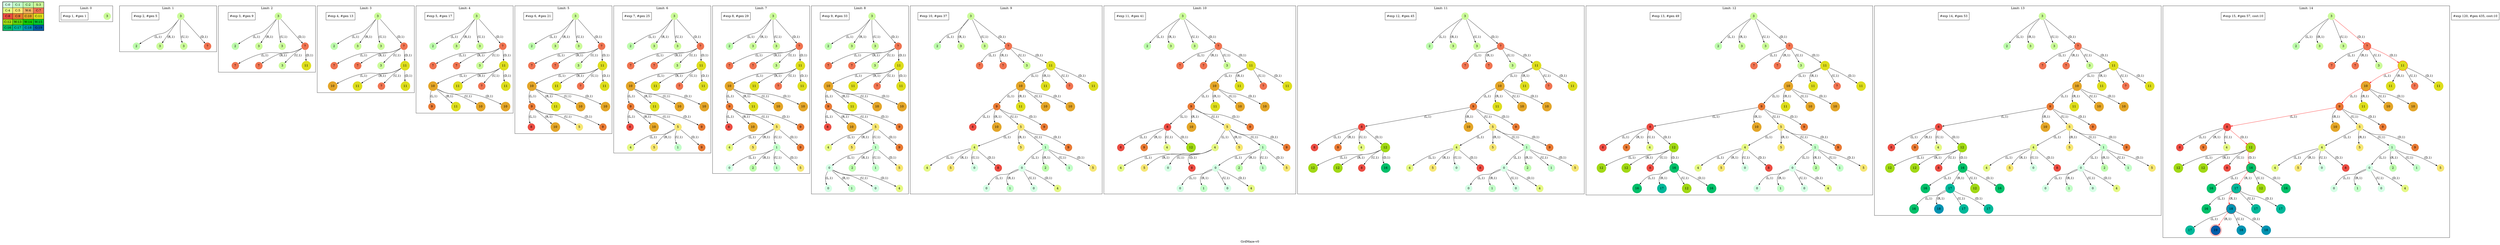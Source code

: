 strict digraph GrdMaze { label="GrdMaze-v0"
subgraph MAP {label=Map;map [shape=plaintext label=<<table border="1" cellpadding="5" cellspacing="0" cellborder="1"><tr><td bgcolor="0.39803922 0.15947579 0.99679532 1.        ">C:0</td><td bgcolor="0.35098039 0.23194764 0.99315867 1.        ">C:1</td><td bgcolor="0.29607843 0.31486959 0.98720184 1.        ">C:2</td><td bgcolor="0.24901961 0.38410575 0.98063477 1.        ">S:3</td></tr><tr><td bgcolor="0.19411765 0.46220388 0.97128103 1.        ">C:4</td><td bgcolor="0.14705882 0.52643216 0.96182564 1.        ">C:5</td><td bgcolor="0.09215686 0.59770746 0.94913494 1.        ">W:6</td><td bgcolor="0.0372549  0.66454018 0.93467977 1.        ">C:7</td></tr><tr><td bgcolor="0.00980392 0.71791192 0.92090552 1.        ">C:8</td><td bgcolor="0.06470588 0.77520398 0.9032472  1.        ">C:9</td><td bgcolor="0.11176471 0.81974048 0.88677369 1.        ">C:10</td><td bgcolor="0.16666667 0.8660254  0.8660254  1.        ">C:11</td></tr><tr><td bgcolor="0.21372549 0.9005867  0.84695821 1.        ">C:12</td><td bgcolor="0.26862745 0.93467977 0.82325295 1.        ">W:13</td><td bgcolor="0.32352941 0.96182564 0.79801723 1.        ">W:14</td><td bgcolor="0.37058824 0.97940977 0.77520398 1.        ">W:15</td></tr><tr><td bgcolor="0.4254902  0.99315867 0.74725253 1.        ">C:16</td><td bgcolor="0.47254902 0.99907048 0.72218645 1.        ">C:17</td><td bgcolor="0.52745098 0.99907048 0.69169844 1.        ">C:18</td><td bgcolor="0.5745098  0.99315867 0.66454018 1.        ">G:19</td></tr></table>>]} 
nodesep=1 ranksep=0.5 node [shape=circle] edge [arrowsize=0.7] 
subgraph cluster0 { label="Limit: 0" nodesep=1 ranksep=0.5 node [shape=circle] edge [arrowsize=0.7] 
"0_3" [label=3 style=filled color=white  fillcolor="0.24901961 0.38410575 0.98063477 1.        "];  "#exp 1, #gen 1" [ shape=box ];
}
subgraph cluster1 { label="Limit: 1" nodesep=1 ranksep=0.5 node [shape=circle] edge [arrowsize=0.7] 
"1_3" [label=3 style=filled color=white  fillcolor="0.24901961 0.38410575 0.98063477 1.        "]; 
"1_3.2-0" [label=2 style=filled color=white  fillcolor="0.29607843 0.31486959 0.98720184 1.        "];  "1_3" -> "1_3.2-0" [label="(L,1)" ]; 
"1_3.3-1" [label=3 style=filled color=white  fillcolor="0.24901961 0.38410575 0.98063477 1.        "];  "1_3" -> "1_3.3-1" [label="(R,1)" ]; 
"1_3.3-2" [label=3 style=filled color=white  fillcolor="0.24901961 0.38410575 0.98063477 1.        "];  "1_3" -> "1_3.3-2" [label="(U,1)" ]; 
"1_3.7-3" [label=7 style=filled color=white  fillcolor="0.0372549  0.66454018 0.93467977 1.        "];  "1_3" -> "1_3.7-3" [label="(D,1)" ];  "#exp 2, #gen 5" [ shape=box ];
}
subgraph cluster2 { label="Limit: 2" nodesep=1 ranksep=0.5 node [shape=circle] edge [arrowsize=0.7] 
"2_3" [label=3 style=filled color=white  fillcolor="0.24901961 0.38410575 0.98063477 1.        "]; 
"2_3.2-0" [label=2 style=filled color=white  fillcolor="0.29607843 0.31486959 0.98720184 1.        "];  "2_3" -> "2_3.2-0" [label="(L,1)" ]; 
"2_3.3-1" [label=3 style=filled color=white  fillcolor="0.24901961 0.38410575 0.98063477 1.        "];  "2_3" -> "2_3.3-1" [label="(R,1)" ]; 
"2_3.3-2" [label=3 style=filled color=white  fillcolor="0.24901961 0.38410575 0.98063477 1.        "];  "2_3" -> "2_3.3-2" [label="(U,1)" ]; 
"2_3.7-3" [label=7 style=filled color=white  fillcolor="0.0372549  0.66454018 0.93467977 1.        "];  "2_3" -> "2_3.7-3" [label="(D,1)" ]; 
"2_3.7.7-0" [label=7 style=filled color=white  fillcolor="0.0372549  0.66454018 0.93467977 1.        "];  "2_3.7-3" -> "2_3.7.7-0" [label="(L,1)" ]; 
"2_3.7.7-1" [label=7 style=filled color=white  fillcolor="0.0372549  0.66454018 0.93467977 1.        "];  "2_3.7-3" -> "2_3.7.7-1" [label="(R,1)" ]; 
"2_3.7.3-2" [label=3 style=filled color=white  fillcolor="0.24901961 0.38410575 0.98063477 1.        "];  "2_3.7-3" -> "2_3.7.3-2" [label="(U,1)" ]; 
"2_3.7.11-3" [label=11 style=filled color=white  fillcolor="0.16666667 0.8660254  0.8660254  1.        "];  "2_3.7-3" -> "2_3.7.11-3" [label="(D,1)" ];  "#exp 3, #gen 9" [ shape=box ];
}
subgraph cluster3 { label="Limit: 3" nodesep=1 ranksep=0.5 node [shape=circle] edge [arrowsize=0.7] 
"3_3" [label=3 style=filled color=white  fillcolor="0.24901961 0.38410575 0.98063477 1.        "]; 
"3_3.2-0" [label=2 style=filled color=white  fillcolor="0.29607843 0.31486959 0.98720184 1.        "];  "3_3" -> "3_3.2-0" [label="(L,1)" ]; 
"3_3.3-1" [label=3 style=filled color=white  fillcolor="0.24901961 0.38410575 0.98063477 1.        "];  "3_3" -> "3_3.3-1" [label="(R,1)" ]; 
"3_3.3-2" [label=3 style=filled color=white  fillcolor="0.24901961 0.38410575 0.98063477 1.        "];  "3_3" -> "3_3.3-2" [label="(U,1)" ]; 
"3_3.7-3" [label=7 style=filled color=white  fillcolor="0.0372549  0.66454018 0.93467977 1.        "];  "3_3" -> "3_3.7-3" [label="(D,1)" ]; 
"3_3.7.7-0" [label=7 style=filled color=white  fillcolor="0.0372549  0.66454018 0.93467977 1.        "];  "3_3.7-3" -> "3_3.7.7-0" [label="(L,1)" ]; 
"3_3.7.7-1" [label=7 style=filled color=white  fillcolor="0.0372549  0.66454018 0.93467977 1.        "];  "3_3.7-3" -> "3_3.7.7-1" [label="(R,1)" ]; 
"3_3.7.3-2" [label=3 style=filled color=white  fillcolor="0.24901961 0.38410575 0.98063477 1.        "];  "3_3.7-3" -> "3_3.7.3-2" [label="(U,1)" ]; 
"3_3.7.11-3" [label=11 style=filled color=white  fillcolor="0.16666667 0.8660254  0.8660254  1.        "];  "3_3.7-3" -> "3_3.7.11-3" [label="(D,1)" ]; 
"3_3.7.11.10-0" [label=10 style=filled color=white  fillcolor="0.11176471 0.81974048 0.88677369 1.        "];  "3_3.7.11-3" -> "3_3.7.11.10-0" [label="(L,1)" ]; 
"3_3.7.11.11-1" [label=11 style=filled color=white  fillcolor="0.16666667 0.8660254  0.8660254  1.        "];  "3_3.7.11-3" -> "3_3.7.11.11-1" [label="(R,1)" ]; 
"3_3.7.11.7-2" [label=7 style=filled color=white  fillcolor="0.0372549  0.66454018 0.93467977 1.        "];  "3_3.7.11-3" -> "3_3.7.11.7-2" [label="(U,1)" ]; 
"3_3.7.11.11-3" [label=11 style=filled color=white  fillcolor="0.16666667 0.8660254  0.8660254  1.        "];  "3_3.7.11-3" -> "3_3.7.11.11-3" [label="(D,1)" ];  "#exp 4, #gen 13" [ shape=box ];
}
subgraph cluster4 { label="Limit: 4" nodesep=1 ranksep=0.5 node [shape=circle] edge [arrowsize=0.7] 
"4_3" [label=3 style=filled color=white  fillcolor="0.24901961 0.38410575 0.98063477 1.        "]; 
"4_3.2-0" [label=2 style=filled color=white  fillcolor="0.29607843 0.31486959 0.98720184 1.        "];  "4_3" -> "4_3.2-0" [label="(L,1)" ]; 
"4_3.3-1" [label=3 style=filled color=white  fillcolor="0.24901961 0.38410575 0.98063477 1.        "];  "4_3" -> "4_3.3-1" [label="(R,1)" ]; 
"4_3.3-2" [label=3 style=filled color=white  fillcolor="0.24901961 0.38410575 0.98063477 1.        "];  "4_3" -> "4_3.3-2" [label="(U,1)" ]; 
"4_3.7-3" [label=7 style=filled color=white  fillcolor="0.0372549  0.66454018 0.93467977 1.        "];  "4_3" -> "4_3.7-3" [label="(D,1)" ]; 
"4_3.7.7-0" [label=7 style=filled color=white  fillcolor="0.0372549  0.66454018 0.93467977 1.        "];  "4_3.7-3" -> "4_3.7.7-0" [label="(L,1)" ]; 
"4_3.7.7-1" [label=7 style=filled color=white  fillcolor="0.0372549  0.66454018 0.93467977 1.        "];  "4_3.7-3" -> "4_3.7.7-1" [label="(R,1)" ]; 
"4_3.7.3-2" [label=3 style=filled color=white  fillcolor="0.24901961 0.38410575 0.98063477 1.        "];  "4_3.7-3" -> "4_3.7.3-2" [label="(U,1)" ]; 
"4_3.7.11-3" [label=11 style=filled color=white  fillcolor="0.16666667 0.8660254  0.8660254  1.        "];  "4_3.7-3" -> "4_3.7.11-3" [label="(D,1)" ]; 
"4_3.7.11.10-0" [label=10 style=filled color=white  fillcolor="0.11176471 0.81974048 0.88677369 1.        "];  "4_3.7.11-3" -> "4_3.7.11.10-0" [label="(L,1)" ]; 
"4_3.7.11.11-1" [label=11 style=filled color=white  fillcolor="0.16666667 0.8660254  0.8660254  1.        "];  "4_3.7.11-3" -> "4_3.7.11.11-1" [label="(R,1)" ]; 
"4_3.7.11.7-2" [label=7 style=filled color=white  fillcolor="0.0372549  0.66454018 0.93467977 1.        "];  "4_3.7.11-3" -> "4_3.7.11.7-2" [label="(U,1)" ]; 
"4_3.7.11.11-3" [label=11 style=filled color=white  fillcolor="0.16666667 0.8660254  0.8660254  1.        "];  "4_3.7.11-3" -> "4_3.7.11.11-3" [label="(D,1)" ]; 
"4_3.7.11.10.9-0" [label=9 style=filled color=white  fillcolor="0.06470588 0.77520398 0.9032472  1.        "];  "4_3.7.11.10-0" -> "4_3.7.11.10.9-0" [label="(L,1)" ]; 
"4_3.7.11.10.11-1" [label=11 style=filled color=white  fillcolor="0.16666667 0.8660254  0.8660254  1.        "];  "4_3.7.11.10-0" -> "4_3.7.11.10.11-1" [label="(R,1)" ]; 
"4_3.7.11.10.10-2" [label=10 style=filled color=white  fillcolor="0.11176471 0.81974048 0.88677369 1.        "];  "4_3.7.11.10-0" -> "4_3.7.11.10.10-2" [label="(U,1)" ]; 
"4_3.7.11.10.10-3" [label=10 style=filled color=white  fillcolor="0.11176471 0.81974048 0.88677369 1.        "];  "4_3.7.11.10-0" -> "4_3.7.11.10.10-3" [label="(D,1)" ];  "#exp 5, #gen 17" [ shape=box ];
}
subgraph cluster5 { label="Limit: 5" nodesep=1 ranksep=0.5 node [shape=circle] edge [arrowsize=0.7] 
"5_3" [label=3 style=filled color=white  fillcolor="0.24901961 0.38410575 0.98063477 1.        "]; 
"5_3.2-0" [label=2 style=filled color=white  fillcolor="0.29607843 0.31486959 0.98720184 1.        "];  "5_3" -> "5_3.2-0" [label="(L,1)" ]; 
"5_3.3-1" [label=3 style=filled color=white  fillcolor="0.24901961 0.38410575 0.98063477 1.        "];  "5_3" -> "5_3.3-1" [label="(R,1)" ]; 
"5_3.3-2" [label=3 style=filled color=white  fillcolor="0.24901961 0.38410575 0.98063477 1.        "];  "5_3" -> "5_3.3-2" [label="(U,1)" ]; 
"5_3.7-3" [label=7 style=filled color=white  fillcolor="0.0372549  0.66454018 0.93467977 1.        "];  "5_3" -> "5_3.7-3" [label="(D,1)" ]; 
"5_3.7.7-0" [label=7 style=filled color=white  fillcolor="0.0372549  0.66454018 0.93467977 1.        "];  "5_3.7-3" -> "5_3.7.7-0" [label="(L,1)" ]; 
"5_3.7.7-1" [label=7 style=filled color=white  fillcolor="0.0372549  0.66454018 0.93467977 1.        "];  "5_3.7-3" -> "5_3.7.7-1" [label="(R,1)" ]; 
"5_3.7.3-2" [label=3 style=filled color=white  fillcolor="0.24901961 0.38410575 0.98063477 1.        "];  "5_3.7-3" -> "5_3.7.3-2" [label="(U,1)" ]; 
"5_3.7.11-3" [label=11 style=filled color=white  fillcolor="0.16666667 0.8660254  0.8660254  1.        "];  "5_3.7-3" -> "5_3.7.11-3" [label="(D,1)" ]; 
"5_3.7.11.10-0" [label=10 style=filled color=white  fillcolor="0.11176471 0.81974048 0.88677369 1.        "];  "5_3.7.11-3" -> "5_3.7.11.10-0" [label="(L,1)" ]; 
"5_3.7.11.11-1" [label=11 style=filled color=white  fillcolor="0.16666667 0.8660254  0.8660254  1.        "];  "5_3.7.11-3" -> "5_3.7.11.11-1" [label="(R,1)" ]; 
"5_3.7.11.7-2" [label=7 style=filled color=white  fillcolor="0.0372549  0.66454018 0.93467977 1.        "];  "5_3.7.11-3" -> "5_3.7.11.7-2" [label="(U,1)" ]; 
"5_3.7.11.11-3" [label=11 style=filled color=white  fillcolor="0.16666667 0.8660254  0.8660254  1.        "];  "5_3.7.11-3" -> "5_3.7.11.11-3" [label="(D,1)" ]; 
"5_3.7.11.10.9-0" [label=9 style=filled color=white  fillcolor="0.06470588 0.77520398 0.9032472  1.        "];  "5_3.7.11.10-0" -> "5_3.7.11.10.9-0" [label="(L,1)" ]; 
"5_3.7.11.10.11-1" [label=11 style=filled color=white  fillcolor="0.16666667 0.8660254  0.8660254  1.        "];  "5_3.7.11.10-0" -> "5_3.7.11.10.11-1" [label="(R,1)" ]; 
"5_3.7.11.10.10-2" [label=10 style=filled color=white  fillcolor="0.11176471 0.81974048 0.88677369 1.        "];  "5_3.7.11.10-0" -> "5_3.7.11.10.10-2" [label="(U,1)" ]; 
"5_3.7.11.10.10-3" [label=10 style=filled color=white  fillcolor="0.11176471 0.81974048 0.88677369 1.        "];  "5_3.7.11.10-0" -> "5_3.7.11.10.10-3" [label="(D,1)" ]; 
"5_3.7.11.10.9.8-0" [label=8 style=filled color=white  fillcolor="0.00980392 0.71791192 0.92090552 1.        "];  "5_3.7.11.10.9-0" -> "5_3.7.11.10.9.8-0" [label="(L,1)" ]; 
"5_3.7.11.10.9.10-1" [label=10 style=filled color=white  fillcolor="0.11176471 0.81974048 0.88677369 1.        "];  "5_3.7.11.10.9-0" -> "5_3.7.11.10.9.10-1" [label="(R,1)" ]; 
"5_3.7.11.10.9.5-2" [label=5 style=filled color=white  fillcolor="0.14705882 0.52643216 0.96182564 1.        "];  "5_3.7.11.10.9-0" -> "5_3.7.11.10.9.5-2" [label="(U,1)" ]; 
"5_3.7.11.10.9.9-3" [label=9 style=filled color=white  fillcolor="0.06470588 0.77520398 0.9032472  1.        "];  "5_3.7.11.10.9-0" -> "5_3.7.11.10.9.9-3" [label="(D,1)" ];  "#exp 6, #gen 21" [ shape=box ];
}
subgraph cluster6 { label="Limit: 6" nodesep=1 ranksep=0.5 node [shape=circle] edge [arrowsize=0.7] 
"6_3" [label=3 style=filled color=white  fillcolor="0.24901961 0.38410575 0.98063477 1.        "]; 
"6_3.2-0" [label=2 style=filled color=white  fillcolor="0.29607843 0.31486959 0.98720184 1.        "];  "6_3" -> "6_3.2-0" [label="(L,1)" ]; 
"6_3.3-1" [label=3 style=filled color=white  fillcolor="0.24901961 0.38410575 0.98063477 1.        "];  "6_3" -> "6_3.3-1" [label="(R,1)" ]; 
"6_3.3-2" [label=3 style=filled color=white  fillcolor="0.24901961 0.38410575 0.98063477 1.        "];  "6_3" -> "6_3.3-2" [label="(U,1)" ]; 
"6_3.7-3" [label=7 style=filled color=white  fillcolor="0.0372549  0.66454018 0.93467977 1.        "];  "6_3" -> "6_3.7-3" [label="(D,1)" ]; 
"6_3.7.7-0" [label=7 style=filled color=white  fillcolor="0.0372549  0.66454018 0.93467977 1.        "];  "6_3.7-3" -> "6_3.7.7-0" [label="(L,1)" ]; 
"6_3.7.7-1" [label=7 style=filled color=white  fillcolor="0.0372549  0.66454018 0.93467977 1.        "];  "6_3.7-3" -> "6_3.7.7-1" [label="(R,1)" ]; 
"6_3.7.3-2" [label=3 style=filled color=white  fillcolor="0.24901961 0.38410575 0.98063477 1.        "];  "6_3.7-3" -> "6_3.7.3-2" [label="(U,1)" ]; 
"6_3.7.11-3" [label=11 style=filled color=white  fillcolor="0.16666667 0.8660254  0.8660254  1.        "];  "6_3.7-3" -> "6_3.7.11-3" [label="(D,1)" ]; 
"6_3.7.11.10-0" [label=10 style=filled color=white  fillcolor="0.11176471 0.81974048 0.88677369 1.        "];  "6_3.7.11-3" -> "6_3.7.11.10-0" [label="(L,1)" ]; 
"6_3.7.11.11-1" [label=11 style=filled color=white  fillcolor="0.16666667 0.8660254  0.8660254  1.        "];  "6_3.7.11-3" -> "6_3.7.11.11-1" [label="(R,1)" ]; 
"6_3.7.11.7-2" [label=7 style=filled color=white  fillcolor="0.0372549  0.66454018 0.93467977 1.        "];  "6_3.7.11-3" -> "6_3.7.11.7-2" [label="(U,1)" ]; 
"6_3.7.11.11-3" [label=11 style=filled color=white  fillcolor="0.16666667 0.8660254  0.8660254  1.        "];  "6_3.7.11-3" -> "6_3.7.11.11-3" [label="(D,1)" ]; 
"6_3.7.11.10.9-0" [label=9 style=filled color=white  fillcolor="0.06470588 0.77520398 0.9032472  1.        "];  "6_3.7.11.10-0" -> "6_3.7.11.10.9-0" [label="(L,1)" ]; 
"6_3.7.11.10.11-1" [label=11 style=filled color=white  fillcolor="0.16666667 0.8660254  0.8660254  1.        "];  "6_3.7.11.10-0" -> "6_3.7.11.10.11-1" [label="(R,1)" ]; 
"6_3.7.11.10.10-2" [label=10 style=filled color=white  fillcolor="0.11176471 0.81974048 0.88677369 1.        "];  "6_3.7.11.10-0" -> "6_3.7.11.10.10-2" [label="(U,1)" ]; 
"6_3.7.11.10.10-3" [label=10 style=filled color=white  fillcolor="0.11176471 0.81974048 0.88677369 1.        "];  "6_3.7.11.10-0" -> "6_3.7.11.10.10-3" [label="(D,1)" ]; 
"6_3.7.11.10.9.8-0" [label=8 style=filled color=white  fillcolor="0.00980392 0.71791192 0.92090552 1.        "];  "6_3.7.11.10.9-0" -> "6_3.7.11.10.9.8-0" [label="(L,1)" ]; 
"6_3.7.11.10.9.10-1" [label=10 style=filled color=white  fillcolor="0.11176471 0.81974048 0.88677369 1.        "];  "6_3.7.11.10.9-0" -> "6_3.7.11.10.9.10-1" [label="(R,1)" ]; 
"6_3.7.11.10.9.5-2" [label=5 style=filled color=white  fillcolor="0.14705882 0.52643216 0.96182564 1.        "];  "6_3.7.11.10.9-0" -> "6_3.7.11.10.9.5-2" [label="(U,1)" ]; 
"6_3.7.11.10.9.9-3" [label=9 style=filled color=white  fillcolor="0.06470588 0.77520398 0.9032472  1.        "];  "6_3.7.11.10.9-0" -> "6_3.7.11.10.9.9-3" [label="(D,1)" ]; 
"6_3.7.11.10.9.5.4-0" [label=4 style=filled color=white  fillcolor="0.19411765 0.46220388 0.97128103 1.        "];  "6_3.7.11.10.9.5-2" -> "6_3.7.11.10.9.5.4-0" [label="(L,1)" ]; 
"6_3.7.11.10.9.5.5-1" [label=5 style=filled color=white  fillcolor="0.14705882 0.52643216 0.96182564 1.        "];  "6_3.7.11.10.9.5-2" -> "6_3.7.11.10.9.5.5-1" [label="(R,1)" ]; 
"6_3.7.11.10.9.5.1-2" [label=1 style=filled color=white  fillcolor="0.35098039 0.23194764 0.99315867 1.        "];  "6_3.7.11.10.9.5-2" -> "6_3.7.11.10.9.5.1-2" [label="(U,1)" ]; 
"6_3.7.11.10.9.5.9-3" [label=9 style=filled color=white  fillcolor="0.06470588 0.77520398 0.9032472  1.        "];  "6_3.7.11.10.9.5-2" -> "6_3.7.11.10.9.5.9-3" [label="(D,1)" ];  "#exp 7, #gen 25" [ shape=box ];
}
subgraph cluster7 { label="Limit: 7" nodesep=1 ranksep=0.5 node [shape=circle] edge [arrowsize=0.7] 
"7_3" [label=3 style=filled color=white  fillcolor="0.24901961 0.38410575 0.98063477 1.        "]; 
"7_3.2-0" [label=2 style=filled color=white  fillcolor="0.29607843 0.31486959 0.98720184 1.        "];  "7_3" -> "7_3.2-0" [label="(L,1)" ]; 
"7_3.3-1" [label=3 style=filled color=white  fillcolor="0.24901961 0.38410575 0.98063477 1.        "];  "7_3" -> "7_3.3-1" [label="(R,1)" ]; 
"7_3.3-2" [label=3 style=filled color=white  fillcolor="0.24901961 0.38410575 0.98063477 1.        "];  "7_3" -> "7_3.3-2" [label="(U,1)" ]; 
"7_3.7-3" [label=7 style=filled color=white  fillcolor="0.0372549  0.66454018 0.93467977 1.        "];  "7_3" -> "7_3.7-3" [label="(D,1)" ]; 
"7_3.7.7-0" [label=7 style=filled color=white  fillcolor="0.0372549  0.66454018 0.93467977 1.        "];  "7_3.7-3" -> "7_3.7.7-0" [label="(L,1)" ]; 
"7_3.7.7-1" [label=7 style=filled color=white  fillcolor="0.0372549  0.66454018 0.93467977 1.        "];  "7_3.7-3" -> "7_3.7.7-1" [label="(R,1)" ]; 
"7_3.7.3-2" [label=3 style=filled color=white  fillcolor="0.24901961 0.38410575 0.98063477 1.        "];  "7_3.7-3" -> "7_3.7.3-2" [label="(U,1)" ]; 
"7_3.7.11-3" [label=11 style=filled color=white  fillcolor="0.16666667 0.8660254  0.8660254  1.        "];  "7_3.7-3" -> "7_3.7.11-3" [label="(D,1)" ]; 
"7_3.7.11.10-0" [label=10 style=filled color=white  fillcolor="0.11176471 0.81974048 0.88677369 1.        "];  "7_3.7.11-3" -> "7_3.7.11.10-0" [label="(L,1)" ]; 
"7_3.7.11.11-1" [label=11 style=filled color=white  fillcolor="0.16666667 0.8660254  0.8660254  1.        "];  "7_3.7.11-3" -> "7_3.7.11.11-1" [label="(R,1)" ]; 
"7_3.7.11.7-2" [label=7 style=filled color=white  fillcolor="0.0372549  0.66454018 0.93467977 1.        "];  "7_3.7.11-3" -> "7_3.7.11.7-2" [label="(U,1)" ]; 
"7_3.7.11.11-3" [label=11 style=filled color=white  fillcolor="0.16666667 0.8660254  0.8660254  1.        "];  "7_3.7.11-3" -> "7_3.7.11.11-3" [label="(D,1)" ]; 
"7_3.7.11.10.9-0" [label=9 style=filled color=white  fillcolor="0.06470588 0.77520398 0.9032472  1.        "];  "7_3.7.11.10-0" -> "7_3.7.11.10.9-0" [label="(L,1)" ]; 
"7_3.7.11.10.11-1" [label=11 style=filled color=white  fillcolor="0.16666667 0.8660254  0.8660254  1.        "];  "7_3.7.11.10-0" -> "7_3.7.11.10.11-1" [label="(R,1)" ]; 
"7_3.7.11.10.10-2" [label=10 style=filled color=white  fillcolor="0.11176471 0.81974048 0.88677369 1.        "];  "7_3.7.11.10-0" -> "7_3.7.11.10.10-2" [label="(U,1)" ]; 
"7_3.7.11.10.10-3" [label=10 style=filled color=white  fillcolor="0.11176471 0.81974048 0.88677369 1.        "];  "7_3.7.11.10-0" -> "7_3.7.11.10.10-3" [label="(D,1)" ]; 
"7_3.7.11.10.9.8-0" [label=8 style=filled color=white  fillcolor="0.00980392 0.71791192 0.92090552 1.        "];  "7_3.7.11.10.9-0" -> "7_3.7.11.10.9.8-0" [label="(L,1)" ]; 
"7_3.7.11.10.9.10-1" [label=10 style=filled color=white  fillcolor="0.11176471 0.81974048 0.88677369 1.        "];  "7_3.7.11.10.9-0" -> "7_3.7.11.10.9.10-1" [label="(R,1)" ]; 
"7_3.7.11.10.9.5-2" [label=5 style=filled color=white  fillcolor="0.14705882 0.52643216 0.96182564 1.        "];  "7_3.7.11.10.9-0" -> "7_3.7.11.10.9.5-2" [label="(U,1)" ]; 
"7_3.7.11.10.9.9-3" [label=9 style=filled color=white  fillcolor="0.06470588 0.77520398 0.9032472  1.        "];  "7_3.7.11.10.9-0" -> "7_3.7.11.10.9.9-3" [label="(D,1)" ]; 
"7_3.7.11.10.9.5.4-0" [label=4 style=filled color=white  fillcolor="0.19411765 0.46220388 0.97128103 1.        "];  "7_3.7.11.10.9.5-2" -> "7_3.7.11.10.9.5.4-0" [label="(L,1)" ]; 
"7_3.7.11.10.9.5.5-1" [label=5 style=filled color=white  fillcolor="0.14705882 0.52643216 0.96182564 1.        "];  "7_3.7.11.10.9.5-2" -> "7_3.7.11.10.9.5.5-1" [label="(R,1)" ]; 
"7_3.7.11.10.9.5.1-2" [label=1 style=filled color=white  fillcolor="0.35098039 0.23194764 0.99315867 1.        "];  "7_3.7.11.10.9.5-2" -> "7_3.7.11.10.9.5.1-2" [label="(U,1)" ]; 
"7_3.7.11.10.9.5.9-3" [label=9 style=filled color=white  fillcolor="0.06470588 0.77520398 0.9032472  1.        "];  "7_3.7.11.10.9.5-2" -> "7_3.7.11.10.9.5.9-3" [label="(D,1)" ]; 
"7_3.7.11.10.9.5.1.0-0" [label=0 style=filled color=white  fillcolor="0.39803922 0.15947579 0.99679532 1.        "];  "7_3.7.11.10.9.5.1-2" -> "7_3.7.11.10.9.5.1.0-0" [label="(L,1)" ]; 
"7_3.7.11.10.9.5.1.2-1" [label=2 style=filled color=white  fillcolor="0.29607843 0.31486959 0.98720184 1.        "];  "7_3.7.11.10.9.5.1-2" -> "7_3.7.11.10.9.5.1.2-1" [label="(R,1)" ]; 
"7_3.7.11.10.9.5.1.1-2" [label=1 style=filled color=white  fillcolor="0.35098039 0.23194764 0.99315867 1.        "];  "7_3.7.11.10.9.5.1-2" -> "7_3.7.11.10.9.5.1.1-2" [label="(U,1)" ]; 
"7_3.7.11.10.9.5.1.5-3" [label=5 style=filled color=white  fillcolor="0.14705882 0.52643216 0.96182564 1.        "];  "7_3.7.11.10.9.5.1-2" -> "7_3.7.11.10.9.5.1.5-3" [label="(D,1)" ];  "#exp 8, #gen 29" [ shape=box ];
}
subgraph cluster8 { label="Limit: 8" nodesep=1 ranksep=0.5 node [shape=circle] edge [arrowsize=0.7] 
"8_3" [label=3 style=filled color=white  fillcolor="0.24901961 0.38410575 0.98063477 1.        "]; 
"8_3.2-0" [label=2 style=filled color=white  fillcolor="0.29607843 0.31486959 0.98720184 1.        "];  "8_3" -> "8_3.2-0" [label="(L,1)" ]; 
"8_3.3-1" [label=3 style=filled color=white  fillcolor="0.24901961 0.38410575 0.98063477 1.        "];  "8_3" -> "8_3.3-1" [label="(R,1)" ]; 
"8_3.3-2" [label=3 style=filled color=white  fillcolor="0.24901961 0.38410575 0.98063477 1.        "];  "8_3" -> "8_3.3-2" [label="(U,1)" ]; 
"8_3.7-3" [label=7 style=filled color=white  fillcolor="0.0372549  0.66454018 0.93467977 1.        "];  "8_3" -> "8_3.7-3" [label="(D,1)" ]; 
"8_3.7.7-0" [label=7 style=filled color=white  fillcolor="0.0372549  0.66454018 0.93467977 1.        "];  "8_3.7-3" -> "8_3.7.7-0" [label="(L,1)" ]; 
"8_3.7.7-1" [label=7 style=filled color=white  fillcolor="0.0372549  0.66454018 0.93467977 1.        "];  "8_3.7-3" -> "8_3.7.7-1" [label="(R,1)" ]; 
"8_3.7.3-2" [label=3 style=filled color=white  fillcolor="0.24901961 0.38410575 0.98063477 1.        "];  "8_3.7-3" -> "8_3.7.3-2" [label="(U,1)" ]; 
"8_3.7.11-3" [label=11 style=filled color=white  fillcolor="0.16666667 0.8660254  0.8660254  1.        "];  "8_3.7-3" -> "8_3.7.11-3" [label="(D,1)" ]; 
"8_3.7.11.10-0" [label=10 style=filled color=white  fillcolor="0.11176471 0.81974048 0.88677369 1.        "];  "8_3.7.11-3" -> "8_3.7.11.10-0" [label="(L,1)" ]; 
"8_3.7.11.11-1" [label=11 style=filled color=white  fillcolor="0.16666667 0.8660254  0.8660254  1.        "];  "8_3.7.11-3" -> "8_3.7.11.11-1" [label="(R,1)" ]; 
"8_3.7.11.7-2" [label=7 style=filled color=white  fillcolor="0.0372549  0.66454018 0.93467977 1.        "];  "8_3.7.11-3" -> "8_3.7.11.7-2" [label="(U,1)" ]; 
"8_3.7.11.11-3" [label=11 style=filled color=white  fillcolor="0.16666667 0.8660254  0.8660254  1.        "];  "8_3.7.11-3" -> "8_3.7.11.11-3" [label="(D,1)" ]; 
"8_3.7.11.10.9-0" [label=9 style=filled color=white  fillcolor="0.06470588 0.77520398 0.9032472  1.        "];  "8_3.7.11.10-0" -> "8_3.7.11.10.9-0" [label="(L,1)" ]; 
"8_3.7.11.10.11-1" [label=11 style=filled color=white  fillcolor="0.16666667 0.8660254  0.8660254  1.        "];  "8_3.7.11.10-0" -> "8_3.7.11.10.11-1" [label="(R,1)" ]; 
"8_3.7.11.10.10-2" [label=10 style=filled color=white  fillcolor="0.11176471 0.81974048 0.88677369 1.        "];  "8_3.7.11.10-0" -> "8_3.7.11.10.10-2" [label="(U,1)" ]; 
"8_3.7.11.10.10-3" [label=10 style=filled color=white  fillcolor="0.11176471 0.81974048 0.88677369 1.        "];  "8_3.7.11.10-0" -> "8_3.7.11.10.10-3" [label="(D,1)" ]; 
"8_3.7.11.10.9.8-0" [label=8 style=filled color=white  fillcolor="0.00980392 0.71791192 0.92090552 1.        "];  "8_3.7.11.10.9-0" -> "8_3.7.11.10.9.8-0" [label="(L,1)" ]; 
"8_3.7.11.10.9.10-1" [label=10 style=filled color=white  fillcolor="0.11176471 0.81974048 0.88677369 1.        "];  "8_3.7.11.10.9-0" -> "8_3.7.11.10.9.10-1" [label="(R,1)" ]; 
"8_3.7.11.10.9.5-2" [label=5 style=filled color=white  fillcolor="0.14705882 0.52643216 0.96182564 1.        "];  "8_3.7.11.10.9-0" -> "8_3.7.11.10.9.5-2" [label="(U,1)" ]; 
"8_3.7.11.10.9.9-3" [label=9 style=filled color=white  fillcolor="0.06470588 0.77520398 0.9032472  1.        "];  "8_3.7.11.10.9-0" -> "8_3.7.11.10.9.9-3" [label="(D,1)" ]; 
"8_3.7.11.10.9.5.4-0" [label=4 style=filled color=white  fillcolor="0.19411765 0.46220388 0.97128103 1.        "];  "8_3.7.11.10.9.5-2" -> "8_3.7.11.10.9.5.4-0" [label="(L,1)" ]; 
"8_3.7.11.10.9.5.5-1" [label=5 style=filled color=white  fillcolor="0.14705882 0.52643216 0.96182564 1.        "];  "8_3.7.11.10.9.5-2" -> "8_3.7.11.10.9.5.5-1" [label="(R,1)" ]; 
"8_3.7.11.10.9.5.1-2" [label=1 style=filled color=white  fillcolor="0.35098039 0.23194764 0.99315867 1.        "];  "8_3.7.11.10.9.5-2" -> "8_3.7.11.10.9.5.1-2" [label="(U,1)" ]; 
"8_3.7.11.10.9.5.9-3" [label=9 style=filled color=white  fillcolor="0.06470588 0.77520398 0.9032472  1.        "];  "8_3.7.11.10.9.5-2" -> "8_3.7.11.10.9.5.9-3" [label="(D,1)" ]; 
"8_3.7.11.10.9.5.1.0-0" [label=0 style=filled color=white  fillcolor="0.39803922 0.15947579 0.99679532 1.        "];  "8_3.7.11.10.9.5.1-2" -> "8_3.7.11.10.9.5.1.0-0" [label="(L,1)" ]; 
"8_3.7.11.10.9.5.1.2-1" [label=2 style=filled color=white  fillcolor="0.29607843 0.31486959 0.98720184 1.        "];  "8_3.7.11.10.9.5.1-2" -> "8_3.7.11.10.9.5.1.2-1" [label="(R,1)" ]; 
"8_3.7.11.10.9.5.1.1-2" [label=1 style=filled color=white  fillcolor="0.35098039 0.23194764 0.99315867 1.        "];  "8_3.7.11.10.9.5.1-2" -> "8_3.7.11.10.9.5.1.1-2" [label="(U,1)" ]; 
"8_3.7.11.10.9.5.1.5-3" [label=5 style=filled color=white  fillcolor="0.14705882 0.52643216 0.96182564 1.        "];  "8_3.7.11.10.9.5.1-2" -> "8_3.7.11.10.9.5.1.5-3" [label="(D,1)" ]; 
"8_3.7.11.10.9.5.1.0.0-0" [label=0 style=filled color=white  fillcolor="0.39803922 0.15947579 0.99679532 1.        "];  "8_3.7.11.10.9.5.1.0-0" -> "8_3.7.11.10.9.5.1.0.0-0" [label="(L,1)" ]; 
"8_3.7.11.10.9.5.1.0.1-1" [label=1 style=filled color=white  fillcolor="0.35098039 0.23194764 0.99315867 1.        "];  "8_3.7.11.10.9.5.1.0-0" -> "8_3.7.11.10.9.5.1.0.1-1" [label="(R,1)" ]; 
"8_3.7.11.10.9.5.1.0.0-2" [label=0 style=filled color=white  fillcolor="0.39803922 0.15947579 0.99679532 1.        "];  "8_3.7.11.10.9.5.1.0-0" -> "8_3.7.11.10.9.5.1.0.0-2" [label="(U,1)" ]; 
"8_3.7.11.10.9.5.1.0.4-3" [label=4 style=filled color=white  fillcolor="0.19411765 0.46220388 0.97128103 1.        "];  "8_3.7.11.10.9.5.1.0-0" -> "8_3.7.11.10.9.5.1.0.4-3" [label="(D,1)" ];  "#exp 9, #gen 33" [ shape=box ];
}
subgraph cluster9 { label="Limit: 9" nodesep=1 ranksep=0.5 node [shape=circle] edge [arrowsize=0.7] 
"9_3" [label=3 style=filled color=white  fillcolor="0.24901961 0.38410575 0.98063477 1.        "]; 
"9_3.2-0" [label=2 style=filled color=white  fillcolor="0.29607843 0.31486959 0.98720184 1.        "];  "9_3" -> "9_3.2-0" [label="(L,1)" ]; 
"9_3.3-1" [label=3 style=filled color=white  fillcolor="0.24901961 0.38410575 0.98063477 1.        "];  "9_3" -> "9_3.3-1" [label="(R,1)" ]; 
"9_3.3-2" [label=3 style=filled color=white  fillcolor="0.24901961 0.38410575 0.98063477 1.        "];  "9_3" -> "9_3.3-2" [label="(U,1)" ]; 
"9_3.7-3" [label=7 style=filled color=white  fillcolor="0.0372549  0.66454018 0.93467977 1.        "];  "9_3" -> "9_3.7-3" [label="(D,1)" ]; 
"9_3.7.7-0" [label=7 style=filled color=white  fillcolor="0.0372549  0.66454018 0.93467977 1.        "];  "9_3.7-3" -> "9_3.7.7-0" [label="(L,1)" ]; 
"9_3.7.7-1" [label=7 style=filled color=white  fillcolor="0.0372549  0.66454018 0.93467977 1.        "];  "9_3.7-3" -> "9_3.7.7-1" [label="(R,1)" ]; 
"9_3.7.3-2" [label=3 style=filled color=white  fillcolor="0.24901961 0.38410575 0.98063477 1.        "];  "9_3.7-3" -> "9_3.7.3-2" [label="(U,1)" ]; 
"9_3.7.11-3" [label=11 style=filled color=white  fillcolor="0.16666667 0.8660254  0.8660254  1.        "];  "9_3.7-3" -> "9_3.7.11-3" [label="(D,1)" ]; 
"9_3.7.11.10-0" [label=10 style=filled color=white  fillcolor="0.11176471 0.81974048 0.88677369 1.        "];  "9_3.7.11-3" -> "9_3.7.11.10-0" [label="(L,1)" ]; 
"9_3.7.11.11-1" [label=11 style=filled color=white  fillcolor="0.16666667 0.8660254  0.8660254  1.        "];  "9_3.7.11-3" -> "9_3.7.11.11-1" [label="(R,1)" ]; 
"9_3.7.11.7-2" [label=7 style=filled color=white  fillcolor="0.0372549  0.66454018 0.93467977 1.        "];  "9_3.7.11-3" -> "9_3.7.11.7-2" [label="(U,1)" ]; 
"9_3.7.11.11-3" [label=11 style=filled color=white  fillcolor="0.16666667 0.8660254  0.8660254  1.        "];  "9_3.7.11-3" -> "9_3.7.11.11-3" [label="(D,1)" ]; 
"9_3.7.11.10.9-0" [label=9 style=filled color=white  fillcolor="0.06470588 0.77520398 0.9032472  1.        "];  "9_3.7.11.10-0" -> "9_3.7.11.10.9-0" [label="(L,1)" ]; 
"9_3.7.11.10.11-1" [label=11 style=filled color=white  fillcolor="0.16666667 0.8660254  0.8660254  1.        "];  "9_3.7.11.10-0" -> "9_3.7.11.10.11-1" [label="(R,1)" ]; 
"9_3.7.11.10.10-2" [label=10 style=filled color=white  fillcolor="0.11176471 0.81974048 0.88677369 1.        "];  "9_3.7.11.10-0" -> "9_3.7.11.10.10-2" [label="(U,1)" ]; 
"9_3.7.11.10.10-3" [label=10 style=filled color=white  fillcolor="0.11176471 0.81974048 0.88677369 1.        "];  "9_3.7.11.10-0" -> "9_3.7.11.10.10-3" [label="(D,1)" ]; 
"9_3.7.11.10.9.8-0" [label=8 style=filled color=white  fillcolor="0.00980392 0.71791192 0.92090552 1.        "];  "9_3.7.11.10.9-0" -> "9_3.7.11.10.9.8-0" [label="(L,1)" ]; 
"9_3.7.11.10.9.10-1" [label=10 style=filled color=white  fillcolor="0.11176471 0.81974048 0.88677369 1.        "];  "9_3.7.11.10.9-0" -> "9_3.7.11.10.9.10-1" [label="(R,1)" ]; 
"9_3.7.11.10.9.5-2" [label=5 style=filled color=white  fillcolor="0.14705882 0.52643216 0.96182564 1.        "];  "9_3.7.11.10.9-0" -> "9_3.7.11.10.9.5-2" [label="(U,1)" ]; 
"9_3.7.11.10.9.9-3" [label=9 style=filled color=white  fillcolor="0.06470588 0.77520398 0.9032472  1.        "];  "9_3.7.11.10.9-0" -> "9_3.7.11.10.9.9-3" [label="(D,1)" ]; 
"9_3.7.11.10.9.5.4-0" [label=4 style=filled color=white  fillcolor="0.19411765 0.46220388 0.97128103 1.        "];  "9_3.7.11.10.9.5-2" -> "9_3.7.11.10.9.5.4-0" [label="(L,1)" ]; 
"9_3.7.11.10.9.5.5-1" [label=5 style=filled color=white  fillcolor="0.14705882 0.52643216 0.96182564 1.        "];  "9_3.7.11.10.9.5-2" -> "9_3.7.11.10.9.5.5-1" [label="(R,1)" ]; 
"9_3.7.11.10.9.5.1-2" [label=1 style=filled color=white  fillcolor="0.35098039 0.23194764 0.99315867 1.        "];  "9_3.7.11.10.9.5-2" -> "9_3.7.11.10.9.5.1-2" [label="(U,1)" ]; 
"9_3.7.11.10.9.5.9-3" [label=9 style=filled color=white  fillcolor="0.06470588 0.77520398 0.9032472  1.        "];  "9_3.7.11.10.9.5-2" -> "9_3.7.11.10.9.5.9-3" [label="(D,1)" ]; 
"9_3.7.11.10.9.5.1.0-0" [label=0 style=filled color=white  fillcolor="0.39803922 0.15947579 0.99679532 1.        "];  "9_3.7.11.10.9.5.1-2" -> "9_3.7.11.10.9.5.1.0-0" [label="(L,1)" ]; 
"9_3.7.11.10.9.5.1.2-1" [label=2 style=filled color=white  fillcolor="0.29607843 0.31486959 0.98720184 1.        "];  "9_3.7.11.10.9.5.1-2" -> "9_3.7.11.10.9.5.1.2-1" [label="(R,1)" ]; 
"9_3.7.11.10.9.5.1.1-2" [label=1 style=filled color=white  fillcolor="0.35098039 0.23194764 0.99315867 1.        "];  "9_3.7.11.10.9.5.1-2" -> "9_3.7.11.10.9.5.1.1-2" [label="(U,1)" ]; 
"9_3.7.11.10.9.5.1.5-3" [label=5 style=filled color=white  fillcolor="0.14705882 0.52643216 0.96182564 1.        "];  "9_3.7.11.10.9.5.1-2" -> "9_3.7.11.10.9.5.1.5-3" [label="(D,1)" ]; 
"9_3.7.11.10.9.5.1.0.0-0" [label=0 style=filled color=white  fillcolor="0.39803922 0.15947579 0.99679532 1.        "];  "9_3.7.11.10.9.5.1.0-0" -> "9_3.7.11.10.9.5.1.0.0-0" [label="(L,1)" ]; 
"9_3.7.11.10.9.5.1.0.1-1" [label=1 style=filled color=white  fillcolor="0.35098039 0.23194764 0.99315867 1.        "];  "9_3.7.11.10.9.5.1.0-0" -> "9_3.7.11.10.9.5.1.0.1-1" [label="(R,1)" ]; 
"9_3.7.11.10.9.5.1.0.0-2" [label=0 style=filled color=white  fillcolor="0.39803922 0.15947579 0.99679532 1.        "];  "9_3.7.11.10.9.5.1.0-0" -> "9_3.7.11.10.9.5.1.0.0-2" [label="(U,1)" ]; 
"9_3.7.11.10.9.5.1.0.4-3" [label=4 style=filled color=white  fillcolor="0.19411765 0.46220388 0.97128103 1.        "];  "9_3.7.11.10.9.5.1.0-0" -> "9_3.7.11.10.9.5.1.0.4-3" [label="(D,1)" ]; 
"9_3.7.11.10.9.5.4.4-0" [label=4 style=filled color=white  fillcolor="0.19411765 0.46220388 0.97128103 1.        "];  "9_3.7.11.10.9.5.4-0" -> "9_3.7.11.10.9.5.4.4-0" [label="(L,1)" ]; 
"9_3.7.11.10.9.5.4.5-1" [label=5 style=filled color=white  fillcolor="0.14705882 0.52643216 0.96182564 1.        "];  "9_3.7.11.10.9.5.4-0" -> "9_3.7.11.10.9.5.4.5-1" [label="(R,1)" ]; 
"9_3.7.11.10.9.5.4.0-2" [label=0 style=filled color=white  fillcolor="0.39803922 0.15947579 0.99679532 1.        "];  "9_3.7.11.10.9.5.4-0" -> "9_3.7.11.10.9.5.4.0-2" [label="(U,1)" ]; 
"9_3.7.11.10.9.5.4.8-3" [label=8 style=filled color=white  fillcolor="0.00980392 0.71791192 0.92090552 1.        "];  "9_3.7.11.10.9.5.4-0" -> "9_3.7.11.10.9.5.4.8-3" [label="(D,1)" ];  "#exp 10, #gen 37" [ shape=box ];
}
subgraph cluster10 { label="Limit: 10" nodesep=1 ranksep=0.5 node [shape=circle] edge [arrowsize=0.7] 
"10_3" [label=3 style=filled color=white  fillcolor="0.24901961 0.38410575 0.98063477 1.        "]; 
"10_3.2-0" [label=2 style=filled color=white  fillcolor="0.29607843 0.31486959 0.98720184 1.        "];  "10_3" -> "10_3.2-0" [label="(L,1)" ]; 
"10_3.3-1" [label=3 style=filled color=white  fillcolor="0.24901961 0.38410575 0.98063477 1.        "];  "10_3" -> "10_3.3-1" [label="(R,1)" ]; 
"10_3.3-2" [label=3 style=filled color=white  fillcolor="0.24901961 0.38410575 0.98063477 1.        "];  "10_3" -> "10_3.3-2" [label="(U,1)" ]; 
"10_3.7-3" [label=7 style=filled color=white  fillcolor="0.0372549  0.66454018 0.93467977 1.        "];  "10_3" -> "10_3.7-3" [label="(D,1)" ]; 
"10_3.7.7-0" [label=7 style=filled color=white  fillcolor="0.0372549  0.66454018 0.93467977 1.        "];  "10_3.7-3" -> "10_3.7.7-0" [label="(L,1)" ]; 
"10_3.7.7-1" [label=7 style=filled color=white  fillcolor="0.0372549  0.66454018 0.93467977 1.        "];  "10_3.7-3" -> "10_3.7.7-1" [label="(R,1)" ]; 
"10_3.7.3-2" [label=3 style=filled color=white  fillcolor="0.24901961 0.38410575 0.98063477 1.        "];  "10_3.7-3" -> "10_3.7.3-2" [label="(U,1)" ]; 
"10_3.7.11-3" [label=11 style=filled color=white  fillcolor="0.16666667 0.8660254  0.8660254  1.        "];  "10_3.7-3" -> "10_3.7.11-3" [label="(D,1)" ]; 
"10_3.7.11.10-0" [label=10 style=filled color=white  fillcolor="0.11176471 0.81974048 0.88677369 1.        "];  "10_3.7.11-3" -> "10_3.7.11.10-0" [label="(L,1)" ]; 
"10_3.7.11.11-1" [label=11 style=filled color=white  fillcolor="0.16666667 0.8660254  0.8660254  1.        "];  "10_3.7.11-3" -> "10_3.7.11.11-1" [label="(R,1)" ]; 
"10_3.7.11.7-2" [label=7 style=filled color=white  fillcolor="0.0372549  0.66454018 0.93467977 1.        "];  "10_3.7.11-3" -> "10_3.7.11.7-2" [label="(U,1)" ]; 
"10_3.7.11.11-3" [label=11 style=filled color=white  fillcolor="0.16666667 0.8660254  0.8660254  1.        "];  "10_3.7.11-3" -> "10_3.7.11.11-3" [label="(D,1)" ]; 
"10_3.7.11.10.9-0" [label=9 style=filled color=white  fillcolor="0.06470588 0.77520398 0.9032472  1.        "];  "10_3.7.11.10-0" -> "10_3.7.11.10.9-0" [label="(L,1)" ]; 
"10_3.7.11.10.11-1" [label=11 style=filled color=white  fillcolor="0.16666667 0.8660254  0.8660254  1.        "];  "10_3.7.11.10-0" -> "10_3.7.11.10.11-1" [label="(R,1)" ]; 
"10_3.7.11.10.10-2" [label=10 style=filled color=white  fillcolor="0.11176471 0.81974048 0.88677369 1.        "];  "10_3.7.11.10-0" -> "10_3.7.11.10.10-2" [label="(U,1)" ]; 
"10_3.7.11.10.10-3" [label=10 style=filled color=white  fillcolor="0.11176471 0.81974048 0.88677369 1.        "];  "10_3.7.11.10-0" -> "10_3.7.11.10.10-3" [label="(D,1)" ]; 
"10_3.7.11.10.9.8-0" [label=8 style=filled color=white  fillcolor="0.00980392 0.71791192 0.92090552 1.        "];  "10_3.7.11.10.9-0" -> "10_3.7.11.10.9.8-0" [label="(L,1)" ]; 
"10_3.7.11.10.9.10-1" [label=10 style=filled color=white  fillcolor="0.11176471 0.81974048 0.88677369 1.        "];  "10_3.7.11.10.9-0" -> "10_3.7.11.10.9.10-1" [label="(R,1)" ]; 
"10_3.7.11.10.9.5-2" [label=5 style=filled color=white  fillcolor="0.14705882 0.52643216 0.96182564 1.        "];  "10_3.7.11.10.9-0" -> "10_3.7.11.10.9.5-2" [label="(U,1)" ]; 
"10_3.7.11.10.9.9-3" [label=9 style=filled color=white  fillcolor="0.06470588 0.77520398 0.9032472  1.        "];  "10_3.7.11.10.9-0" -> "10_3.7.11.10.9.9-3" [label="(D,1)" ]; 
"10_3.7.11.10.9.5.4-0" [label=4 style=filled color=white  fillcolor="0.19411765 0.46220388 0.97128103 1.        "];  "10_3.7.11.10.9.5-2" -> "10_3.7.11.10.9.5.4-0" [label="(L,1)" ]; 
"10_3.7.11.10.9.5.5-1" [label=5 style=filled color=white  fillcolor="0.14705882 0.52643216 0.96182564 1.        "];  "10_3.7.11.10.9.5-2" -> "10_3.7.11.10.9.5.5-1" [label="(R,1)" ]; 
"10_3.7.11.10.9.5.1-2" [label=1 style=filled color=white  fillcolor="0.35098039 0.23194764 0.99315867 1.        "];  "10_3.7.11.10.9.5-2" -> "10_3.7.11.10.9.5.1-2" [label="(U,1)" ]; 
"10_3.7.11.10.9.5.9-3" [label=9 style=filled color=white  fillcolor="0.06470588 0.77520398 0.9032472  1.        "];  "10_3.7.11.10.9.5-2" -> "10_3.7.11.10.9.5.9-3" [label="(D,1)" ]; 
"10_3.7.11.10.9.5.1.0-0" [label=0 style=filled color=white  fillcolor="0.39803922 0.15947579 0.99679532 1.        "];  "10_3.7.11.10.9.5.1-2" -> "10_3.7.11.10.9.5.1.0-0" [label="(L,1)" ]; 
"10_3.7.11.10.9.5.1.2-1" [label=2 style=filled color=white  fillcolor="0.29607843 0.31486959 0.98720184 1.        "];  "10_3.7.11.10.9.5.1-2" -> "10_3.7.11.10.9.5.1.2-1" [label="(R,1)" ]; 
"10_3.7.11.10.9.5.1.1-2" [label=1 style=filled color=white  fillcolor="0.35098039 0.23194764 0.99315867 1.        "];  "10_3.7.11.10.9.5.1-2" -> "10_3.7.11.10.9.5.1.1-2" [label="(U,1)" ]; 
"10_3.7.11.10.9.5.1.5-3" [label=5 style=filled color=white  fillcolor="0.14705882 0.52643216 0.96182564 1.        "];  "10_3.7.11.10.9.5.1-2" -> "10_3.7.11.10.9.5.1.5-3" [label="(D,1)" ]; 
"10_3.7.11.10.9.5.1.0.0-0" [label=0 style=filled color=white  fillcolor="0.39803922 0.15947579 0.99679532 1.        "];  "10_3.7.11.10.9.5.1.0-0" -> "10_3.7.11.10.9.5.1.0.0-0" [label="(L,1)" ]; 
"10_3.7.11.10.9.5.1.0.1-1" [label=1 style=filled color=white  fillcolor="0.35098039 0.23194764 0.99315867 1.        "];  "10_3.7.11.10.9.5.1.0-0" -> "10_3.7.11.10.9.5.1.0.1-1" [label="(R,1)" ]; 
"10_3.7.11.10.9.5.1.0.0-2" [label=0 style=filled color=white  fillcolor="0.39803922 0.15947579 0.99679532 1.        "];  "10_3.7.11.10.9.5.1.0-0" -> "10_3.7.11.10.9.5.1.0.0-2" [label="(U,1)" ]; 
"10_3.7.11.10.9.5.1.0.4-3" [label=4 style=filled color=white  fillcolor="0.19411765 0.46220388 0.97128103 1.        "];  "10_3.7.11.10.9.5.1.0-0" -> "10_3.7.11.10.9.5.1.0.4-3" [label="(D,1)" ]; 
"10_3.7.11.10.9.5.4.4-0" [label=4 style=filled color=white  fillcolor="0.19411765 0.46220388 0.97128103 1.        "];  "10_3.7.11.10.9.5.4-0" -> "10_3.7.11.10.9.5.4.4-0" [label="(L,1)" ]; 
"10_3.7.11.10.9.5.4.5-1" [label=5 style=filled color=white  fillcolor="0.14705882 0.52643216 0.96182564 1.        "];  "10_3.7.11.10.9.5.4-0" -> "10_3.7.11.10.9.5.4.5-1" [label="(R,1)" ]; 
"10_3.7.11.10.9.5.4.0-2" [label=0 style=filled color=white  fillcolor="0.39803922 0.15947579 0.99679532 1.        "];  "10_3.7.11.10.9.5.4-0" -> "10_3.7.11.10.9.5.4.0-2" [label="(U,1)" ]; 
"10_3.7.11.10.9.5.4.8-3" [label=8 style=filled color=white  fillcolor="0.00980392 0.71791192 0.92090552 1.        "];  "10_3.7.11.10.9.5.4-0" -> "10_3.7.11.10.9.5.4.8-3" [label="(D,1)" ]; 
"10_3.7.11.10.9.8.8-0" [label=8 style=filled color=white  fillcolor="0.00980392 0.71791192 0.92090552 1.        "];  "10_3.7.11.10.9.8-0" -> "10_3.7.11.10.9.8.8-0" [label="(L,1)" ]; 
"10_3.7.11.10.9.8.9-1" [label=9 style=filled color=white  fillcolor="0.06470588 0.77520398 0.9032472  1.        "];  "10_3.7.11.10.9.8-0" -> "10_3.7.11.10.9.8.9-1" [label="(R,1)" ]; 
"10_3.7.11.10.9.8.4-2" [label=4 style=filled color=white  fillcolor="0.19411765 0.46220388 0.97128103 1.        "];  "10_3.7.11.10.9.8-0" -> "10_3.7.11.10.9.8.4-2" [label="(U,1)" ]; 
"10_3.7.11.10.9.8.12-3" [label=12 style=filled color=white  fillcolor="0.21372549 0.9005867  0.84695821 1.        "];  "10_3.7.11.10.9.8-0" -> "10_3.7.11.10.9.8.12-3" [label="(D,1)" ];  "#exp 11, #gen 41" [ shape=box ];
}
subgraph cluster11 { label="Limit: 11" nodesep=1 ranksep=0.5 node [shape=circle] edge [arrowsize=0.7] 
"11_3" [label=3 style=filled color=white  fillcolor="0.24901961 0.38410575 0.98063477 1.        "]; 
"11_3.2-0" [label=2 style=filled color=white  fillcolor="0.29607843 0.31486959 0.98720184 1.        "];  "11_3" -> "11_3.2-0" [label="(L,1)" ]; 
"11_3.3-1" [label=3 style=filled color=white  fillcolor="0.24901961 0.38410575 0.98063477 1.        "];  "11_3" -> "11_3.3-1" [label="(R,1)" ]; 
"11_3.3-2" [label=3 style=filled color=white  fillcolor="0.24901961 0.38410575 0.98063477 1.        "];  "11_3" -> "11_3.3-2" [label="(U,1)" ]; 
"11_3.7-3" [label=7 style=filled color=white  fillcolor="0.0372549  0.66454018 0.93467977 1.        "];  "11_3" -> "11_3.7-3" [label="(D,1)" ]; 
"11_3.7.7-0" [label=7 style=filled color=white  fillcolor="0.0372549  0.66454018 0.93467977 1.        "];  "11_3.7-3" -> "11_3.7.7-0" [label="(L,1)" ]; 
"11_3.7.7-1" [label=7 style=filled color=white  fillcolor="0.0372549  0.66454018 0.93467977 1.        "];  "11_3.7-3" -> "11_3.7.7-1" [label="(R,1)" ]; 
"11_3.7.3-2" [label=3 style=filled color=white  fillcolor="0.24901961 0.38410575 0.98063477 1.        "];  "11_3.7-3" -> "11_3.7.3-2" [label="(U,1)" ]; 
"11_3.7.11-3" [label=11 style=filled color=white  fillcolor="0.16666667 0.8660254  0.8660254  1.        "];  "11_3.7-3" -> "11_3.7.11-3" [label="(D,1)" ]; 
"11_3.7.11.10-0" [label=10 style=filled color=white  fillcolor="0.11176471 0.81974048 0.88677369 1.        "];  "11_3.7.11-3" -> "11_3.7.11.10-0" [label="(L,1)" ]; 
"11_3.7.11.11-1" [label=11 style=filled color=white  fillcolor="0.16666667 0.8660254  0.8660254  1.        "];  "11_3.7.11-3" -> "11_3.7.11.11-1" [label="(R,1)" ]; 
"11_3.7.11.7-2" [label=7 style=filled color=white  fillcolor="0.0372549  0.66454018 0.93467977 1.        "];  "11_3.7.11-3" -> "11_3.7.11.7-2" [label="(U,1)" ]; 
"11_3.7.11.11-3" [label=11 style=filled color=white  fillcolor="0.16666667 0.8660254  0.8660254  1.        "];  "11_3.7.11-3" -> "11_3.7.11.11-3" [label="(D,1)" ]; 
"11_3.7.11.10.9-0" [label=9 style=filled color=white  fillcolor="0.06470588 0.77520398 0.9032472  1.        "];  "11_3.7.11.10-0" -> "11_3.7.11.10.9-0" [label="(L,1)" ]; 
"11_3.7.11.10.11-1" [label=11 style=filled color=white  fillcolor="0.16666667 0.8660254  0.8660254  1.        "];  "11_3.7.11.10-0" -> "11_3.7.11.10.11-1" [label="(R,1)" ]; 
"11_3.7.11.10.10-2" [label=10 style=filled color=white  fillcolor="0.11176471 0.81974048 0.88677369 1.        "];  "11_3.7.11.10-0" -> "11_3.7.11.10.10-2" [label="(U,1)" ]; 
"11_3.7.11.10.10-3" [label=10 style=filled color=white  fillcolor="0.11176471 0.81974048 0.88677369 1.        "];  "11_3.7.11.10-0" -> "11_3.7.11.10.10-3" [label="(D,1)" ]; 
"11_3.7.11.10.9.8-0" [label=8 style=filled color=white  fillcolor="0.00980392 0.71791192 0.92090552 1.        "];  "11_3.7.11.10.9-0" -> "11_3.7.11.10.9.8-0" [label="(L,1)" ]; 
"11_3.7.11.10.9.10-1" [label=10 style=filled color=white  fillcolor="0.11176471 0.81974048 0.88677369 1.        "];  "11_3.7.11.10.9-0" -> "11_3.7.11.10.9.10-1" [label="(R,1)" ]; 
"11_3.7.11.10.9.5-2" [label=5 style=filled color=white  fillcolor="0.14705882 0.52643216 0.96182564 1.        "];  "11_3.7.11.10.9-0" -> "11_3.7.11.10.9.5-2" [label="(U,1)" ]; 
"11_3.7.11.10.9.9-3" [label=9 style=filled color=white  fillcolor="0.06470588 0.77520398 0.9032472  1.        "];  "11_3.7.11.10.9-0" -> "11_3.7.11.10.9.9-3" [label="(D,1)" ]; 
"11_3.7.11.10.9.5.4-0" [label=4 style=filled color=white  fillcolor="0.19411765 0.46220388 0.97128103 1.        "];  "11_3.7.11.10.9.5-2" -> "11_3.7.11.10.9.5.4-0" [label="(L,1)" ]; 
"11_3.7.11.10.9.5.5-1" [label=5 style=filled color=white  fillcolor="0.14705882 0.52643216 0.96182564 1.        "];  "11_3.7.11.10.9.5-2" -> "11_3.7.11.10.9.5.5-1" [label="(R,1)" ]; 
"11_3.7.11.10.9.5.1-2" [label=1 style=filled color=white  fillcolor="0.35098039 0.23194764 0.99315867 1.        "];  "11_3.7.11.10.9.5-2" -> "11_3.7.11.10.9.5.1-2" [label="(U,1)" ]; 
"11_3.7.11.10.9.5.9-3" [label=9 style=filled color=white  fillcolor="0.06470588 0.77520398 0.9032472  1.        "];  "11_3.7.11.10.9.5-2" -> "11_3.7.11.10.9.5.9-3" [label="(D,1)" ]; 
"11_3.7.11.10.9.5.1.0-0" [label=0 style=filled color=white  fillcolor="0.39803922 0.15947579 0.99679532 1.        "];  "11_3.7.11.10.9.5.1-2" -> "11_3.7.11.10.9.5.1.0-0" [label="(L,1)" ]; 
"11_3.7.11.10.9.5.1.2-1" [label=2 style=filled color=white  fillcolor="0.29607843 0.31486959 0.98720184 1.        "];  "11_3.7.11.10.9.5.1-2" -> "11_3.7.11.10.9.5.1.2-1" [label="(R,1)" ]; 
"11_3.7.11.10.9.5.1.1-2" [label=1 style=filled color=white  fillcolor="0.35098039 0.23194764 0.99315867 1.        "];  "11_3.7.11.10.9.5.1-2" -> "11_3.7.11.10.9.5.1.1-2" [label="(U,1)" ]; 
"11_3.7.11.10.9.5.1.5-3" [label=5 style=filled color=white  fillcolor="0.14705882 0.52643216 0.96182564 1.        "];  "11_3.7.11.10.9.5.1-2" -> "11_3.7.11.10.9.5.1.5-3" [label="(D,1)" ]; 
"11_3.7.11.10.9.5.1.0.0-0" [label=0 style=filled color=white  fillcolor="0.39803922 0.15947579 0.99679532 1.        "];  "11_3.7.11.10.9.5.1.0-0" -> "11_3.7.11.10.9.5.1.0.0-0" [label="(L,1)" ]; 
"11_3.7.11.10.9.5.1.0.1-1" [label=1 style=filled color=white  fillcolor="0.35098039 0.23194764 0.99315867 1.        "];  "11_3.7.11.10.9.5.1.0-0" -> "11_3.7.11.10.9.5.1.0.1-1" [label="(R,1)" ]; 
"11_3.7.11.10.9.5.1.0.0-2" [label=0 style=filled color=white  fillcolor="0.39803922 0.15947579 0.99679532 1.        "];  "11_3.7.11.10.9.5.1.0-0" -> "11_3.7.11.10.9.5.1.0.0-2" [label="(U,1)" ]; 
"11_3.7.11.10.9.5.1.0.4-3" [label=4 style=filled color=white  fillcolor="0.19411765 0.46220388 0.97128103 1.        "];  "11_3.7.11.10.9.5.1.0-0" -> "11_3.7.11.10.9.5.1.0.4-3" [label="(D,1)" ]; 
"11_3.7.11.10.9.5.4.4-0" [label=4 style=filled color=white  fillcolor="0.19411765 0.46220388 0.97128103 1.        "];  "11_3.7.11.10.9.5.4-0" -> "11_3.7.11.10.9.5.4.4-0" [label="(L,1)" ]; 
"11_3.7.11.10.9.5.4.5-1" [label=5 style=filled color=white  fillcolor="0.14705882 0.52643216 0.96182564 1.        "];  "11_3.7.11.10.9.5.4-0" -> "11_3.7.11.10.9.5.4.5-1" [label="(R,1)" ]; 
"11_3.7.11.10.9.5.4.0-2" [label=0 style=filled color=white  fillcolor="0.39803922 0.15947579 0.99679532 1.        "];  "11_3.7.11.10.9.5.4-0" -> "11_3.7.11.10.9.5.4.0-2" [label="(U,1)" ]; 
"11_3.7.11.10.9.5.4.8-3" [label=8 style=filled color=white  fillcolor="0.00980392 0.71791192 0.92090552 1.        "];  "11_3.7.11.10.9.5.4-0" -> "11_3.7.11.10.9.5.4.8-3" [label="(D,1)" ]; 
"11_3.7.11.10.9.8.8-0" [label=8 style=filled color=white  fillcolor="0.00980392 0.71791192 0.92090552 1.        "];  "11_3.7.11.10.9.8-0" -> "11_3.7.11.10.9.8.8-0" [label="(L,1)" ]; 
"11_3.7.11.10.9.8.9-1" [label=9 style=filled color=white  fillcolor="0.06470588 0.77520398 0.9032472  1.        "];  "11_3.7.11.10.9.8-0" -> "11_3.7.11.10.9.8.9-1" [label="(R,1)" ]; 
"11_3.7.11.10.9.8.4-2" [label=4 style=filled color=white  fillcolor="0.19411765 0.46220388 0.97128103 1.        "];  "11_3.7.11.10.9.8-0" -> "11_3.7.11.10.9.8.4-2" [label="(U,1)" ]; 
"11_3.7.11.10.9.8.12-3" [label=12 style=filled color=white  fillcolor="0.21372549 0.9005867  0.84695821 1.        "];  "11_3.7.11.10.9.8-0" -> "11_3.7.11.10.9.8.12-3" [label="(D,1)" ]; 
"11_3.7.11.10.9.8.12.12-0" [label=12 style=filled color=white  fillcolor="0.21372549 0.9005867  0.84695821 1.        "];  "11_3.7.11.10.9.8.12-3" -> "11_3.7.11.10.9.8.12.12-0" [label="(L,1)" ]; 
"11_3.7.11.10.9.8.12.12-1" [label=12 style=filled color=white  fillcolor="0.21372549 0.9005867  0.84695821 1.        "];  "11_3.7.11.10.9.8.12-3" -> "11_3.7.11.10.9.8.12.12-1" [label="(R,1)" ]; 
"11_3.7.11.10.9.8.12.8-2" [label=8 style=filled color=white  fillcolor="0.00980392 0.71791192 0.92090552 1.        "];  "11_3.7.11.10.9.8.12-3" -> "11_3.7.11.10.9.8.12.8-2" [label="(U,1)" ]; 
"11_3.7.11.10.9.8.12.16-3" [label=16 style=filled color=white  fillcolor="0.4254902  0.99315867 0.74725253 1.        "];  "11_3.7.11.10.9.8.12-3" -> "11_3.7.11.10.9.8.12.16-3" [label="(D,1)" ];  "#exp 12, #gen 45" [ shape=box ];
}
subgraph cluster12 { label="Limit: 12" nodesep=1 ranksep=0.5 node [shape=circle] edge [arrowsize=0.7] 
"12_3" [label=3 style=filled color=white  fillcolor="0.24901961 0.38410575 0.98063477 1.        "]; 
"12_3.2-0" [label=2 style=filled color=white  fillcolor="0.29607843 0.31486959 0.98720184 1.        "];  "12_3" -> "12_3.2-0" [label="(L,1)" ]; 
"12_3.3-1" [label=3 style=filled color=white  fillcolor="0.24901961 0.38410575 0.98063477 1.        "];  "12_3" -> "12_3.3-1" [label="(R,1)" ]; 
"12_3.3-2" [label=3 style=filled color=white  fillcolor="0.24901961 0.38410575 0.98063477 1.        "];  "12_3" -> "12_3.3-2" [label="(U,1)" ]; 
"12_3.7-3" [label=7 style=filled color=white  fillcolor="0.0372549  0.66454018 0.93467977 1.        "];  "12_3" -> "12_3.7-3" [label="(D,1)" ]; 
"12_3.7.7-0" [label=7 style=filled color=white  fillcolor="0.0372549  0.66454018 0.93467977 1.        "];  "12_3.7-3" -> "12_3.7.7-0" [label="(L,1)" ]; 
"12_3.7.7-1" [label=7 style=filled color=white  fillcolor="0.0372549  0.66454018 0.93467977 1.        "];  "12_3.7-3" -> "12_3.7.7-1" [label="(R,1)" ]; 
"12_3.7.3-2" [label=3 style=filled color=white  fillcolor="0.24901961 0.38410575 0.98063477 1.        "];  "12_3.7-3" -> "12_3.7.3-2" [label="(U,1)" ]; 
"12_3.7.11-3" [label=11 style=filled color=white  fillcolor="0.16666667 0.8660254  0.8660254  1.        "];  "12_3.7-3" -> "12_3.7.11-3" [label="(D,1)" ]; 
"12_3.7.11.10-0" [label=10 style=filled color=white  fillcolor="0.11176471 0.81974048 0.88677369 1.        "];  "12_3.7.11-3" -> "12_3.7.11.10-0" [label="(L,1)" ]; 
"12_3.7.11.11-1" [label=11 style=filled color=white  fillcolor="0.16666667 0.8660254  0.8660254  1.        "];  "12_3.7.11-3" -> "12_3.7.11.11-1" [label="(R,1)" ]; 
"12_3.7.11.7-2" [label=7 style=filled color=white  fillcolor="0.0372549  0.66454018 0.93467977 1.        "];  "12_3.7.11-3" -> "12_3.7.11.7-2" [label="(U,1)" ]; 
"12_3.7.11.11-3" [label=11 style=filled color=white  fillcolor="0.16666667 0.8660254  0.8660254  1.        "];  "12_3.7.11-3" -> "12_3.7.11.11-3" [label="(D,1)" ]; 
"12_3.7.11.10.9-0" [label=9 style=filled color=white  fillcolor="0.06470588 0.77520398 0.9032472  1.        "];  "12_3.7.11.10-0" -> "12_3.7.11.10.9-0" [label="(L,1)" ]; 
"12_3.7.11.10.11-1" [label=11 style=filled color=white  fillcolor="0.16666667 0.8660254  0.8660254  1.        "];  "12_3.7.11.10-0" -> "12_3.7.11.10.11-1" [label="(R,1)" ]; 
"12_3.7.11.10.10-2" [label=10 style=filled color=white  fillcolor="0.11176471 0.81974048 0.88677369 1.        "];  "12_3.7.11.10-0" -> "12_3.7.11.10.10-2" [label="(U,1)" ]; 
"12_3.7.11.10.10-3" [label=10 style=filled color=white  fillcolor="0.11176471 0.81974048 0.88677369 1.        "];  "12_3.7.11.10-0" -> "12_3.7.11.10.10-3" [label="(D,1)" ]; 
"12_3.7.11.10.9.8-0" [label=8 style=filled color=white  fillcolor="0.00980392 0.71791192 0.92090552 1.        "];  "12_3.7.11.10.9-0" -> "12_3.7.11.10.9.8-0" [label="(L,1)" ]; 
"12_3.7.11.10.9.10-1" [label=10 style=filled color=white  fillcolor="0.11176471 0.81974048 0.88677369 1.        "];  "12_3.7.11.10.9-0" -> "12_3.7.11.10.9.10-1" [label="(R,1)" ]; 
"12_3.7.11.10.9.5-2" [label=5 style=filled color=white  fillcolor="0.14705882 0.52643216 0.96182564 1.        "];  "12_3.7.11.10.9-0" -> "12_3.7.11.10.9.5-2" [label="(U,1)" ]; 
"12_3.7.11.10.9.9-3" [label=9 style=filled color=white  fillcolor="0.06470588 0.77520398 0.9032472  1.        "];  "12_3.7.11.10.9-0" -> "12_3.7.11.10.9.9-3" [label="(D,1)" ]; 
"12_3.7.11.10.9.5.4-0" [label=4 style=filled color=white  fillcolor="0.19411765 0.46220388 0.97128103 1.        "];  "12_3.7.11.10.9.5-2" -> "12_3.7.11.10.9.5.4-0" [label="(L,1)" ]; 
"12_3.7.11.10.9.5.5-1" [label=5 style=filled color=white  fillcolor="0.14705882 0.52643216 0.96182564 1.        "];  "12_3.7.11.10.9.5-2" -> "12_3.7.11.10.9.5.5-1" [label="(R,1)" ]; 
"12_3.7.11.10.9.5.1-2" [label=1 style=filled color=white  fillcolor="0.35098039 0.23194764 0.99315867 1.        "];  "12_3.7.11.10.9.5-2" -> "12_3.7.11.10.9.5.1-2" [label="(U,1)" ]; 
"12_3.7.11.10.9.5.9-3" [label=9 style=filled color=white  fillcolor="0.06470588 0.77520398 0.9032472  1.        "];  "12_3.7.11.10.9.5-2" -> "12_3.7.11.10.9.5.9-3" [label="(D,1)" ]; 
"12_3.7.11.10.9.5.1.0-0" [label=0 style=filled color=white  fillcolor="0.39803922 0.15947579 0.99679532 1.        "];  "12_3.7.11.10.9.5.1-2" -> "12_3.7.11.10.9.5.1.0-0" [label="(L,1)" ]; 
"12_3.7.11.10.9.5.1.2-1" [label=2 style=filled color=white  fillcolor="0.29607843 0.31486959 0.98720184 1.        "];  "12_3.7.11.10.9.5.1-2" -> "12_3.7.11.10.9.5.1.2-1" [label="(R,1)" ]; 
"12_3.7.11.10.9.5.1.1-2" [label=1 style=filled color=white  fillcolor="0.35098039 0.23194764 0.99315867 1.        "];  "12_3.7.11.10.9.5.1-2" -> "12_3.7.11.10.9.5.1.1-2" [label="(U,1)" ]; 
"12_3.7.11.10.9.5.1.5-3" [label=5 style=filled color=white  fillcolor="0.14705882 0.52643216 0.96182564 1.        "];  "12_3.7.11.10.9.5.1-2" -> "12_3.7.11.10.9.5.1.5-3" [label="(D,1)" ]; 
"12_3.7.11.10.9.5.1.0.0-0" [label=0 style=filled color=white  fillcolor="0.39803922 0.15947579 0.99679532 1.        "];  "12_3.7.11.10.9.5.1.0-0" -> "12_3.7.11.10.9.5.1.0.0-0" [label="(L,1)" ]; 
"12_3.7.11.10.9.5.1.0.1-1" [label=1 style=filled color=white  fillcolor="0.35098039 0.23194764 0.99315867 1.        "];  "12_3.7.11.10.9.5.1.0-0" -> "12_3.7.11.10.9.5.1.0.1-1" [label="(R,1)" ]; 
"12_3.7.11.10.9.5.1.0.0-2" [label=0 style=filled color=white  fillcolor="0.39803922 0.15947579 0.99679532 1.        "];  "12_3.7.11.10.9.5.1.0-0" -> "12_3.7.11.10.9.5.1.0.0-2" [label="(U,1)" ]; 
"12_3.7.11.10.9.5.1.0.4-3" [label=4 style=filled color=white  fillcolor="0.19411765 0.46220388 0.97128103 1.        "];  "12_3.7.11.10.9.5.1.0-0" -> "12_3.7.11.10.9.5.1.0.4-3" [label="(D,1)" ]; 
"12_3.7.11.10.9.5.4.4-0" [label=4 style=filled color=white  fillcolor="0.19411765 0.46220388 0.97128103 1.        "];  "12_3.7.11.10.9.5.4-0" -> "12_3.7.11.10.9.5.4.4-0" [label="(L,1)" ]; 
"12_3.7.11.10.9.5.4.5-1" [label=5 style=filled color=white  fillcolor="0.14705882 0.52643216 0.96182564 1.        "];  "12_3.7.11.10.9.5.4-0" -> "12_3.7.11.10.9.5.4.5-1" [label="(R,1)" ]; 
"12_3.7.11.10.9.5.4.0-2" [label=0 style=filled color=white  fillcolor="0.39803922 0.15947579 0.99679532 1.        "];  "12_3.7.11.10.9.5.4-0" -> "12_3.7.11.10.9.5.4.0-2" [label="(U,1)" ]; 
"12_3.7.11.10.9.5.4.8-3" [label=8 style=filled color=white  fillcolor="0.00980392 0.71791192 0.92090552 1.        "];  "12_3.7.11.10.9.5.4-0" -> "12_3.7.11.10.9.5.4.8-3" [label="(D,1)" ]; 
"12_3.7.11.10.9.8.8-0" [label=8 style=filled color=white  fillcolor="0.00980392 0.71791192 0.92090552 1.        "];  "12_3.7.11.10.9.8-0" -> "12_3.7.11.10.9.8.8-0" [label="(L,1)" ]; 
"12_3.7.11.10.9.8.9-1" [label=9 style=filled color=white  fillcolor="0.06470588 0.77520398 0.9032472  1.        "];  "12_3.7.11.10.9.8-0" -> "12_3.7.11.10.9.8.9-1" [label="(R,1)" ]; 
"12_3.7.11.10.9.8.4-2" [label=4 style=filled color=white  fillcolor="0.19411765 0.46220388 0.97128103 1.        "];  "12_3.7.11.10.9.8-0" -> "12_3.7.11.10.9.8.4-2" [label="(U,1)" ]; 
"12_3.7.11.10.9.8.12-3" [label=12 style=filled color=white  fillcolor="0.21372549 0.9005867  0.84695821 1.        "];  "12_3.7.11.10.9.8-0" -> "12_3.7.11.10.9.8.12-3" [label="(D,1)" ]; 
"12_3.7.11.10.9.8.12.12-0" [label=12 style=filled color=white  fillcolor="0.21372549 0.9005867  0.84695821 1.        "];  "12_3.7.11.10.9.8.12-3" -> "12_3.7.11.10.9.8.12.12-0" [label="(L,1)" ]; 
"12_3.7.11.10.9.8.12.12-1" [label=12 style=filled color=white  fillcolor="0.21372549 0.9005867  0.84695821 1.        "];  "12_3.7.11.10.9.8.12-3" -> "12_3.7.11.10.9.8.12.12-1" [label="(R,1)" ]; 
"12_3.7.11.10.9.8.12.8-2" [label=8 style=filled color=white  fillcolor="0.00980392 0.71791192 0.92090552 1.        "];  "12_3.7.11.10.9.8.12-3" -> "12_3.7.11.10.9.8.12.8-2" [label="(U,1)" ]; 
"12_3.7.11.10.9.8.12.16-3" [label=16 style=filled color=white  fillcolor="0.4254902  0.99315867 0.74725253 1.        "];  "12_3.7.11.10.9.8.12-3" -> "12_3.7.11.10.9.8.12.16-3" [label="(D,1)" ]; 
"12_3.7.11.10.9.8.12.16.16-0" [label=16 style=filled color=white  fillcolor="0.4254902  0.99315867 0.74725253 1.        "];  "12_3.7.11.10.9.8.12.16-3" -> "12_3.7.11.10.9.8.12.16.16-0" [label="(L,1)" ]; 
"12_3.7.11.10.9.8.12.16.17-1" [label=17 style=filled color=white  fillcolor="0.47254902 0.99907048 0.72218645 1.        "];  "12_3.7.11.10.9.8.12.16-3" -> "12_3.7.11.10.9.8.12.16.17-1" [label="(R,1)" ]; 
"12_3.7.11.10.9.8.12.16.12-2" [label=12 style=filled color=white  fillcolor="0.21372549 0.9005867  0.84695821 1.        "];  "12_3.7.11.10.9.8.12.16-3" -> "12_3.7.11.10.9.8.12.16.12-2" [label="(U,1)" ]; 
"12_3.7.11.10.9.8.12.16.16-3" [label=16 style=filled color=white  fillcolor="0.4254902  0.99315867 0.74725253 1.        "];  "12_3.7.11.10.9.8.12.16-3" -> "12_3.7.11.10.9.8.12.16.16-3" [label="(D,1)" ];  "#exp 13, #gen 49" [ shape=box ];
}
subgraph cluster13 { label="Limit: 13" nodesep=1 ranksep=0.5 node [shape=circle] edge [arrowsize=0.7] 
"13_3" [label=3 style=filled color=white  fillcolor="0.24901961 0.38410575 0.98063477 1.        "]; 
"13_3.2-0" [label=2 style=filled color=white  fillcolor="0.29607843 0.31486959 0.98720184 1.        "];  "13_3" -> "13_3.2-0" [label="(L,1)" ]; 
"13_3.3-1" [label=3 style=filled color=white  fillcolor="0.24901961 0.38410575 0.98063477 1.        "];  "13_3" -> "13_3.3-1" [label="(R,1)" ]; 
"13_3.3-2" [label=3 style=filled color=white  fillcolor="0.24901961 0.38410575 0.98063477 1.        "];  "13_3" -> "13_3.3-2" [label="(U,1)" ]; 
"13_3.7-3" [label=7 style=filled color=white  fillcolor="0.0372549  0.66454018 0.93467977 1.        "];  "13_3" -> "13_3.7-3" [label="(D,1)" ]; 
"13_3.7.7-0" [label=7 style=filled color=white  fillcolor="0.0372549  0.66454018 0.93467977 1.        "];  "13_3.7-3" -> "13_3.7.7-0" [label="(L,1)" ]; 
"13_3.7.7-1" [label=7 style=filled color=white  fillcolor="0.0372549  0.66454018 0.93467977 1.        "];  "13_3.7-3" -> "13_3.7.7-1" [label="(R,1)" ]; 
"13_3.7.3-2" [label=3 style=filled color=white  fillcolor="0.24901961 0.38410575 0.98063477 1.        "];  "13_3.7-3" -> "13_3.7.3-2" [label="(U,1)" ]; 
"13_3.7.11-3" [label=11 style=filled color=white  fillcolor="0.16666667 0.8660254  0.8660254  1.        "];  "13_3.7-3" -> "13_3.7.11-3" [label="(D,1)" ]; 
"13_3.7.11.10-0" [label=10 style=filled color=white  fillcolor="0.11176471 0.81974048 0.88677369 1.        "];  "13_3.7.11-3" -> "13_3.7.11.10-0" [label="(L,1)" ]; 
"13_3.7.11.11-1" [label=11 style=filled color=white  fillcolor="0.16666667 0.8660254  0.8660254  1.        "];  "13_3.7.11-3" -> "13_3.7.11.11-1" [label="(R,1)" ]; 
"13_3.7.11.7-2" [label=7 style=filled color=white  fillcolor="0.0372549  0.66454018 0.93467977 1.        "];  "13_3.7.11-3" -> "13_3.7.11.7-2" [label="(U,1)" ]; 
"13_3.7.11.11-3" [label=11 style=filled color=white  fillcolor="0.16666667 0.8660254  0.8660254  1.        "];  "13_3.7.11-3" -> "13_3.7.11.11-3" [label="(D,1)" ]; 
"13_3.7.11.10.9-0" [label=9 style=filled color=white  fillcolor="0.06470588 0.77520398 0.9032472  1.        "];  "13_3.7.11.10-0" -> "13_3.7.11.10.9-0" [label="(L,1)" ]; 
"13_3.7.11.10.11-1" [label=11 style=filled color=white  fillcolor="0.16666667 0.8660254  0.8660254  1.        "];  "13_3.7.11.10-0" -> "13_3.7.11.10.11-1" [label="(R,1)" ]; 
"13_3.7.11.10.10-2" [label=10 style=filled color=white  fillcolor="0.11176471 0.81974048 0.88677369 1.        "];  "13_3.7.11.10-0" -> "13_3.7.11.10.10-2" [label="(U,1)" ]; 
"13_3.7.11.10.10-3" [label=10 style=filled color=white  fillcolor="0.11176471 0.81974048 0.88677369 1.        "];  "13_3.7.11.10-0" -> "13_3.7.11.10.10-3" [label="(D,1)" ]; 
"13_3.7.11.10.9.8-0" [label=8 style=filled color=white  fillcolor="0.00980392 0.71791192 0.92090552 1.        "];  "13_3.7.11.10.9-0" -> "13_3.7.11.10.9.8-0" [label="(L,1)" ]; 
"13_3.7.11.10.9.10-1" [label=10 style=filled color=white  fillcolor="0.11176471 0.81974048 0.88677369 1.        "];  "13_3.7.11.10.9-0" -> "13_3.7.11.10.9.10-1" [label="(R,1)" ]; 
"13_3.7.11.10.9.5-2" [label=5 style=filled color=white  fillcolor="0.14705882 0.52643216 0.96182564 1.        "];  "13_3.7.11.10.9-0" -> "13_3.7.11.10.9.5-2" [label="(U,1)" ]; 
"13_3.7.11.10.9.9-3" [label=9 style=filled color=white  fillcolor="0.06470588 0.77520398 0.9032472  1.        "];  "13_3.7.11.10.9-0" -> "13_3.7.11.10.9.9-3" [label="(D,1)" ]; 
"13_3.7.11.10.9.5.4-0" [label=4 style=filled color=white  fillcolor="0.19411765 0.46220388 0.97128103 1.        "];  "13_3.7.11.10.9.5-2" -> "13_3.7.11.10.9.5.4-0" [label="(L,1)" ]; 
"13_3.7.11.10.9.5.5-1" [label=5 style=filled color=white  fillcolor="0.14705882 0.52643216 0.96182564 1.        "];  "13_3.7.11.10.9.5-2" -> "13_3.7.11.10.9.5.5-1" [label="(R,1)" ]; 
"13_3.7.11.10.9.5.1-2" [label=1 style=filled color=white  fillcolor="0.35098039 0.23194764 0.99315867 1.        "];  "13_3.7.11.10.9.5-2" -> "13_3.7.11.10.9.5.1-2" [label="(U,1)" ]; 
"13_3.7.11.10.9.5.9-3" [label=9 style=filled color=white  fillcolor="0.06470588 0.77520398 0.9032472  1.        "];  "13_3.7.11.10.9.5-2" -> "13_3.7.11.10.9.5.9-3" [label="(D,1)" ]; 
"13_3.7.11.10.9.5.1.0-0" [label=0 style=filled color=white  fillcolor="0.39803922 0.15947579 0.99679532 1.        "];  "13_3.7.11.10.9.5.1-2" -> "13_3.7.11.10.9.5.1.0-0" [label="(L,1)" ]; 
"13_3.7.11.10.9.5.1.2-1" [label=2 style=filled color=white  fillcolor="0.29607843 0.31486959 0.98720184 1.        "];  "13_3.7.11.10.9.5.1-2" -> "13_3.7.11.10.9.5.1.2-1" [label="(R,1)" ]; 
"13_3.7.11.10.9.5.1.1-2" [label=1 style=filled color=white  fillcolor="0.35098039 0.23194764 0.99315867 1.        "];  "13_3.7.11.10.9.5.1-2" -> "13_3.7.11.10.9.5.1.1-2" [label="(U,1)" ]; 
"13_3.7.11.10.9.5.1.5-3" [label=5 style=filled color=white  fillcolor="0.14705882 0.52643216 0.96182564 1.        "];  "13_3.7.11.10.9.5.1-2" -> "13_3.7.11.10.9.5.1.5-3" [label="(D,1)" ]; 
"13_3.7.11.10.9.5.1.0.0-0" [label=0 style=filled color=white  fillcolor="0.39803922 0.15947579 0.99679532 1.        "];  "13_3.7.11.10.9.5.1.0-0" -> "13_3.7.11.10.9.5.1.0.0-0" [label="(L,1)" ]; 
"13_3.7.11.10.9.5.1.0.1-1" [label=1 style=filled color=white  fillcolor="0.35098039 0.23194764 0.99315867 1.        "];  "13_3.7.11.10.9.5.1.0-0" -> "13_3.7.11.10.9.5.1.0.1-1" [label="(R,1)" ]; 
"13_3.7.11.10.9.5.1.0.0-2" [label=0 style=filled color=white  fillcolor="0.39803922 0.15947579 0.99679532 1.        "];  "13_3.7.11.10.9.5.1.0-0" -> "13_3.7.11.10.9.5.1.0.0-2" [label="(U,1)" ]; 
"13_3.7.11.10.9.5.1.0.4-3" [label=4 style=filled color=white  fillcolor="0.19411765 0.46220388 0.97128103 1.        "];  "13_3.7.11.10.9.5.1.0-0" -> "13_3.7.11.10.9.5.1.0.4-3" [label="(D,1)" ]; 
"13_3.7.11.10.9.5.4.4-0" [label=4 style=filled color=white  fillcolor="0.19411765 0.46220388 0.97128103 1.        "];  "13_3.7.11.10.9.5.4-0" -> "13_3.7.11.10.9.5.4.4-0" [label="(L,1)" ]; 
"13_3.7.11.10.9.5.4.5-1" [label=5 style=filled color=white  fillcolor="0.14705882 0.52643216 0.96182564 1.        "];  "13_3.7.11.10.9.5.4-0" -> "13_3.7.11.10.9.5.4.5-1" [label="(R,1)" ]; 
"13_3.7.11.10.9.5.4.0-2" [label=0 style=filled color=white  fillcolor="0.39803922 0.15947579 0.99679532 1.        "];  "13_3.7.11.10.9.5.4-0" -> "13_3.7.11.10.9.5.4.0-2" [label="(U,1)" ]; 
"13_3.7.11.10.9.5.4.8-3" [label=8 style=filled color=white  fillcolor="0.00980392 0.71791192 0.92090552 1.        "];  "13_3.7.11.10.9.5.4-0" -> "13_3.7.11.10.9.5.4.8-3" [label="(D,1)" ]; 
"13_3.7.11.10.9.8.8-0" [label=8 style=filled color=white  fillcolor="0.00980392 0.71791192 0.92090552 1.        "];  "13_3.7.11.10.9.8-0" -> "13_3.7.11.10.9.8.8-0" [label="(L,1)" ]; 
"13_3.7.11.10.9.8.9-1" [label=9 style=filled color=white  fillcolor="0.06470588 0.77520398 0.9032472  1.        "];  "13_3.7.11.10.9.8-0" -> "13_3.7.11.10.9.8.9-1" [label="(R,1)" ]; 
"13_3.7.11.10.9.8.4-2" [label=4 style=filled color=white  fillcolor="0.19411765 0.46220388 0.97128103 1.        "];  "13_3.7.11.10.9.8-0" -> "13_3.7.11.10.9.8.4-2" [label="(U,1)" ]; 
"13_3.7.11.10.9.8.12-3" [label=12 style=filled color=white  fillcolor="0.21372549 0.9005867  0.84695821 1.        "];  "13_3.7.11.10.9.8-0" -> "13_3.7.11.10.9.8.12-3" [label="(D,1)" ]; 
"13_3.7.11.10.9.8.12.12-0" [label=12 style=filled color=white  fillcolor="0.21372549 0.9005867  0.84695821 1.        "];  "13_3.7.11.10.9.8.12-3" -> "13_3.7.11.10.9.8.12.12-0" [label="(L,1)" ]; 
"13_3.7.11.10.9.8.12.12-1" [label=12 style=filled color=white  fillcolor="0.21372549 0.9005867  0.84695821 1.        "];  "13_3.7.11.10.9.8.12-3" -> "13_3.7.11.10.9.8.12.12-1" [label="(R,1)" ]; 
"13_3.7.11.10.9.8.12.8-2" [label=8 style=filled color=white  fillcolor="0.00980392 0.71791192 0.92090552 1.        "];  "13_3.7.11.10.9.8.12-3" -> "13_3.7.11.10.9.8.12.8-2" [label="(U,1)" ]; 
"13_3.7.11.10.9.8.12.16-3" [label=16 style=filled color=white  fillcolor="0.4254902  0.99315867 0.74725253 1.        "];  "13_3.7.11.10.9.8.12-3" -> "13_3.7.11.10.9.8.12.16-3" [label="(D,1)" ]; 
"13_3.7.11.10.9.8.12.16.16-0" [label=16 style=filled color=white  fillcolor="0.4254902  0.99315867 0.74725253 1.        "];  "13_3.7.11.10.9.8.12.16-3" -> "13_3.7.11.10.9.8.12.16.16-0" [label="(L,1)" ]; 
"13_3.7.11.10.9.8.12.16.17-1" [label=17 style=filled color=white  fillcolor="0.47254902 0.99907048 0.72218645 1.        "];  "13_3.7.11.10.9.8.12.16-3" -> "13_3.7.11.10.9.8.12.16.17-1" [label="(R,1)" ]; 
"13_3.7.11.10.9.8.12.16.12-2" [label=12 style=filled color=white  fillcolor="0.21372549 0.9005867  0.84695821 1.        "];  "13_3.7.11.10.9.8.12.16-3" -> "13_3.7.11.10.9.8.12.16.12-2" [label="(U,1)" ]; 
"13_3.7.11.10.9.8.12.16.16-3" [label=16 style=filled color=white  fillcolor="0.4254902  0.99315867 0.74725253 1.        "];  "13_3.7.11.10.9.8.12.16-3" -> "13_3.7.11.10.9.8.12.16.16-3" [label="(D,1)" ]; 
"13_3.7.11.10.9.8.12.16.17.16-0" [label=16 style=filled color=white  fillcolor="0.4254902  0.99315867 0.74725253 1.        "];  "13_3.7.11.10.9.8.12.16.17-1" -> "13_3.7.11.10.9.8.12.16.17.16-0" [label="(L,1)" ]; 
"13_3.7.11.10.9.8.12.16.17.18-1" [label=18 style=filled color=white  fillcolor="0.52745098 0.99907048 0.69169844 1.        "];  "13_3.7.11.10.9.8.12.16.17-1" -> "13_3.7.11.10.9.8.12.16.17.18-1" [label="(R,1)" ]; 
"13_3.7.11.10.9.8.12.16.17.17-2" [label=17 style=filled color=white  fillcolor="0.47254902 0.99907048 0.72218645 1.        "];  "13_3.7.11.10.9.8.12.16.17-1" -> "13_3.7.11.10.9.8.12.16.17.17-2" [label="(U,1)" ]; 
"13_3.7.11.10.9.8.12.16.17.17-3" [label=17 style=filled color=white  fillcolor="0.47254902 0.99907048 0.72218645 1.        "];  "13_3.7.11.10.9.8.12.16.17-1" -> "13_3.7.11.10.9.8.12.16.17.17-3" [label="(D,1)" ];  "#exp 14, #gen 53" [ shape=box ];
}
subgraph cluster14 { label="Limit: 14" nodesep=1 ranksep=0.5 node [shape=circle] edge [arrowsize=0.7] 
"14_3" [label=3 style=filled color=white  fillcolor="0.24901961 0.38410575 0.98063477 1.        "]; 
"14_3.2-0" [label=2 style=filled color=white  fillcolor="0.29607843 0.31486959 0.98720184 1.        "];  "14_3" -> "14_3.2-0" [label="(L,1)" ]; 
"14_3.3-1" [label=3 style=filled color=white  fillcolor="0.24901961 0.38410575 0.98063477 1.        "];  "14_3" -> "14_3.3-1" [label="(R,1)" ]; 
"14_3.3-2" [label=3 style=filled color=white  fillcolor="0.24901961 0.38410575 0.98063477 1.        "];  "14_3" -> "14_3.3-2" [label="(U,1)" ]; 
"14_3.7-3" [label=7 style=filled color=white  fillcolor="0.0372549  0.66454018 0.93467977 1.        "color=red color=red ];    "14_3" -> "14_3.7-3" [label="(D,1)" color=red color=red ];   
"14_3.7.7-0" [label=7 style=filled color=white  fillcolor="0.0372549  0.66454018 0.93467977 1.        "];  "14_3.7-3" -> "14_3.7.7-0" [label="(L,1)" ]; 
"14_3.7.7-1" [label=7 style=filled color=white  fillcolor="0.0372549  0.66454018 0.93467977 1.        "];  "14_3.7-3" -> "14_3.7.7-1" [label="(R,1)" ]; 
"14_3.7.3-2" [label=3 style=filled color=white  fillcolor="0.24901961 0.38410575 0.98063477 1.        "];  "14_3.7-3" -> "14_3.7.3-2" [label="(U,1)" ]; 
"14_3.7.11-3" [label=11 style=filled color=white  fillcolor="0.16666667 0.8660254  0.8660254  1.        "color=red color=red ];    "14_3.7-3" -> "14_3.7.11-3" [label="(D,1)" color=red color=red ];   
"14_3.7.11.10-0" [label=10 style=filled color=white  fillcolor="0.11176471 0.81974048 0.88677369 1.        "color=red color=red ];    "14_3.7.11-3" -> "14_3.7.11.10-0" [label="(L,1)" color=red color=red ];   
"14_3.7.11.11-1" [label=11 style=filled color=white  fillcolor="0.16666667 0.8660254  0.8660254  1.        "];  "14_3.7.11-3" -> "14_3.7.11.11-1" [label="(R,1)" ]; 
"14_3.7.11.7-2" [label=7 style=filled color=white  fillcolor="0.0372549  0.66454018 0.93467977 1.        "];  "14_3.7.11-3" -> "14_3.7.11.7-2" [label="(U,1)" ]; 
"14_3.7.11.11-3" [label=11 style=filled color=white  fillcolor="0.16666667 0.8660254  0.8660254  1.        "];  "14_3.7.11-3" -> "14_3.7.11.11-3" [label="(D,1)" ]; 
"14_3.7.11.10.9-0" [label=9 style=filled color=white  fillcolor="0.06470588 0.77520398 0.9032472  1.        "color=red color=red ];    "14_3.7.11.10-0" -> "14_3.7.11.10.9-0" [label="(L,1)" color=red color=red ];   
"14_3.7.11.10.11-1" [label=11 style=filled color=white  fillcolor="0.16666667 0.8660254  0.8660254  1.        "];  "14_3.7.11.10-0" -> "14_3.7.11.10.11-1" [label="(R,1)" ]; 
"14_3.7.11.10.10-2" [label=10 style=filled color=white  fillcolor="0.11176471 0.81974048 0.88677369 1.        "];  "14_3.7.11.10-0" -> "14_3.7.11.10.10-2" [label="(U,1)" ]; 
"14_3.7.11.10.10-3" [label=10 style=filled color=white  fillcolor="0.11176471 0.81974048 0.88677369 1.        "];  "14_3.7.11.10-0" -> "14_3.7.11.10.10-3" [label="(D,1)" ]; 
"14_3.7.11.10.9.8-0" [label=8 style=filled color=white  fillcolor="0.00980392 0.71791192 0.92090552 1.        "color=red color=red ];    "14_3.7.11.10.9-0" -> "14_3.7.11.10.9.8-0" [label="(L,1)" color=red color=red ];   
"14_3.7.11.10.9.10-1" [label=10 style=filled color=white  fillcolor="0.11176471 0.81974048 0.88677369 1.        "];  "14_3.7.11.10.9-0" -> "14_3.7.11.10.9.10-1" [label="(R,1)" ]; 
"14_3.7.11.10.9.5-2" [label=5 style=filled color=white  fillcolor="0.14705882 0.52643216 0.96182564 1.        "];  "14_3.7.11.10.9-0" -> "14_3.7.11.10.9.5-2" [label="(U,1)" ]; 
"14_3.7.11.10.9.9-3" [label=9 style=filled color=white  fillcolor="0.06470588 0.77520398 0.9032472  1.        "];  "14_3.7.11.10.9-0" -> "14_3.7.11.10.9.9-3" [label="(D,1)" ]; 
"14_3.7.11.10.9.5.4-0" [label=4 style=filled color=white  fillcolor="0.19411765 0.46220388 0.97128103 1.        "];  "14_3.7.11.10.9.5-2" -> "14_3.7.11.10.9.5.4-0" [label="(L,1)" ]; 
"14_3.7.11.10.9.5.5-1" [label=5 style=filled color=white  fillcolor="0.14705882 0.52643216 0.96182564 1.        "];  "14_3.7.11.10.9.5-2" -> "14_3.7.11.10.9.5.5-1" [label="(R,1)" ]; 
"14_3.7.11.10.9.5.1-2" [label=1 style=filled color=white  fillcolor="0.35098039 0.23194764 0.99315867 1.        "];  "14_3.7.11.10.9.5-2" -> "14_3.7.11.10.9.5.1-2" [label="(U,1)" ]; 
"14_3.7.11.10.9.5.9-3" [label=9 style=filled color=white  fillcolor="0.06470588 0.77520398 0.9032472  1.        "];  "14_3.7.11.10.9.5-2" -> "14_3.7.11.10.9.5.9-3" [label="(D,1)" ]; 
"14_3.7.11.10.9.5.1.0-0" [label=0 style=filled color=white  fillcolor="0.39803922 0.15947579 0.99679532 1.        "];  "14_3.7.11.10.9.5.1-2" -> "14_3.7.11.10.9.5.1.0-0" [label="(L,1)" ]; 
"14_3.7.11.10.9.5.1.2-1" [label=2 style=filled color=white  fillcolor="0.29607843 0.31486959 0.98720184 1.        "];  "14_3.7.11.10.9.5.1-2" -> "14_3.7.11.10.9.5.1.2-1" [label="(R,1)" ]; 
"14_3.7.11.10.9.5.1.1-2" [label=1 style=filled color=white  fillcolor="0.35098039 0.23194764 0.99315867 1.        "];  "14_3.7.11.10.9.5.1-2" -> "14_3.7.11.10.9.5.1.1-2" [label="(U,1)" ]; 
"14_3.7.11.10.9.5.1.5-3" [label=5 style=filled color=white  fillcolor="0.14705882 0.52643216 0.96182564 1.        "];  "14_3.7.11.10.9.5.1-2" -> "14_3.7.11.10.9.5.1.5-3" [label="(D,1)" ]; 
"14_3.7.11.10.9.5.1.0.0-0" [label=0 style=filled color=white  fillcolor="0.39803922 0.15947579 0.99679532 1.        "];  "14_3.7.11.10.9.5.1.0-0" -> "14_3.7.11.10.9.5.1.0.0-0" [label="(L,1)" ]; 
"14_3.7.11.10.9.5.1.0.1-1" [label=1 style=filled color=white  fillcolor="0.35098039 0.23194764 0.99315867 1.        "];  "14_3.7.11.10.9.5.1.0-0" -> "14_3.7.11.10.9.5.1.0.1-1" [label="(R,1)" ]; 
"14_3.7.11.10.9.5.1.0.0-2" [label=0 style=filled color=white  fillcolor="0.39803922 0.15947579 0.99679532 1.        "];  "14_3.7.11.10.9.5.1.0-0" -> "14_3.7.11.10.9.5.1.0.0-2" [label="(U,1)" ]; 
"14_3.7.11.10.9.5.1.0.4-3" [label=4 style=filled color=white  fillcolor="0.19411765 0.46220388 0.97128103 1.        "];  "14_3.7.11.10.9.5.1.0-0" -> "14_3.7.11.10.9.5.1.0.4-3" [label="(D,1)" ]; 
"14_3.7.11.10.9.5.4.4-0" [label=4 style=filled color=white  fillcolor="0.19411765 0.46220388 0.97128103 1.        "];  "14_3.7.11.10.9.5.4-0" -> "14_3.7.11.10.9.5.4.4-0" [label="(L,1)" ]; 
"14_3.7.11.10.9.5.4.5-1" [label=5 style=filled color=white  fillcolor="0.14705882 0.52643216 0.96182564 1.        "];  "14_3.7.11.10.9.5.4-0" -> "14_3.7.11.10.9.5.4.5-1" [label="(R,1)" ]; 
"14_3.7.11.10.9.5.4.0-2" [label=0 style=filled color=white  fillcolor="0.39803922 0.15947579 0.99679532 1.        "];  "14_3.7.11.10.9.5.4-0" -> "14_3.7.11.10.9.5.4.0-2" [label="(U,1)" ]; 
"14_3.7.11.10.9.5.4.8-3" [label=8 style=filled color=white  fillcolor="0.00980392 0.71791192 0.92090552 1.        "];  "14_3.7.11.10.9.5.4-0" -> "14_3.7.11.10.9.5.4.8-3" [label="(D,1)" ]; 
"14_3.7.11.10.9.8.8-0" [label=8 style=filled color=white  fillcolor="0.00980392 0.71791192 0.92090552 1.        "];  "14_3.7.11.10.9.8-0" -> "14_3.7.11.10.9.8.8-0" [label="(L,1)" ]; 
"14_3.7.11.10.9.8.9-1" [label=9 style=filled color=white  fillcolor="0.06470588 0.77520398 0.9032472  1.        "];  "14_3.7.11.10.9.8-0" -> "14_3.7.11.10.9.8.9-1" [label="(R,1)" ]; 
"14_3.7.11.10.9.8.4-2" [label=4 style=filled color=white  fillcolor="0.19411765 0.46220388 0.97128103 1.        "];  "14_3.7.11.10.9.8-0" -> "14_3.7.11.10.9.8.4-2" [label="(U,1)" ]; 
"14_3.7.11.10.9.8.12-3" [label=12 style=filled color=white  fillcolor="0.21372549 0.9005867  0.84695821 1.        "color=red color=red ];    "14_3.7.11.10.9.8-0" -> "14_3.7.11.10.9.8.12-3" [label="(D,1)" color=red color=red ];   
"14_3.7.11.10.9.8.12.12-0" [label=12 style=filled color=white  fillcolor="0.21372549 0.9005867  0.84695821 1.        "];  "14_3.7.11.10.9.8.12-3" -> "14_3.7.11.10.9.8.12.12-0" [label="(L,1)" ]; 
"14_3.7.11.10.9.8.12.12-1" [label=12 style=filled color=white  fillcolor="0.21372549 0.9005867  0.84695821 1.        "];  "14_3.7.11.10.9.8.12-3" -> "14_3.7.11.10.9.8.12.12-1" [label="(R,1)" ]; 
"14_3.7.11.10.9.8.12.8-2" [label=8 style=filled color=white  fillcolor="0.00980392 0.71791192 0.92090552 1.        "];  "14_3.7.11.10.9.8.12-3" -> "14_3.7.11.10.9.8.12.8-2" [label="(U,1)" ]; 
"14_3.7.11.10.9.8.12.16-3" [label=16 style=filled color=white  fillcolor="0.4254902  0.99315867 0.74725253 1.        "color=red color=red ];    "14_3.7.11.10.9.8.12-3" -> "14_3.7.11.10.9.8.12.16-3" [label="(D,1)" color=red color=red ];   
"14_3.7.11.10.9.8.12.16.16-0" [label=16 style=filled color=white  fillcolor="0.4254902  0.99315867 0.74725253 1.        "];  "14_3.7.11.10.9.8.12.16-3" -> "14_3.7.11.10.9.8.12.16.16-0" [label="(L,1)" ]; 
"14_3.7.11.10.9.8.12.16.17-1" [label=17 style=filled color=white  fillcolor="0.47254902 0.99907048 0.72218645 1.        "color=red color=red ];    "14_3.7.11.10.9.8.12.16-3" -> "14_3.7.11.10.9.8.12.16.17-1" [label="(R,1)" color=red color=red ];   
"14_3.7.11.10.9.8.12.16.12-2" [label=12 style=filled color=white  fillcolor="0.21372549 0.9005867  0.84695821 1.        "];  "14_3.7.11.10.9.8.12.16-3" -> "14_3.7.11.10.9.8.12.16.12-2" [label="(U,1)" ]; 
"14_3.7.11.10.9.8.12.16.16-3" [label=16 style=filled color=white  fillcolor="0.4254902  0.99315867 0.74725253 1.        "];  "14_3.7.11.10.9.8.12.16-3" -> "14_3.7.11.10.9.8.12.16.16-3" [label="(D,1)" ]; 
"14_3.7.11.10.9.8.12.16.17.16-0" [label=16 style=filled color=white  fillcolor="0.4254902  0.99315867 0.74725253 1.        "];  "14_3.7.11.10.9.8.12.16.17-1" -> "14_3.7.11.10.9.8.12.16.17.16-0" [label="(L,1)" ]; 
"14_3.7.11.10.9.8.12.16.17.18-1" [label=18 style=filled color=white  fillcolor="0.52745098 0.99907048 0.69169844 1.        "color=red color=red ];    "14_3.7.11.10.9.8.12.16.17-1" -> "14_3.7.11.10.9.8.12.16.17.18-1" [label="(R,1)" color=red color=red ];   
"14_3.7.11.10.9.8.12.16.17.17-2" [label=17 style=filled color=white  fillcolor="0.47254902 0.99907048 0.72218645 1.        "];  "14_3.7.11.10.9.8.12.16.17-1" -> "14_3.7.11.10.9.8.12.16.17.17-2" [label="(U,1)" ]; 
"14_3.7.11.10.9.8.12.16.17.17-3" [label=17 style=filled color=white  fillcolor="0.47254902 0.99907048 0.72218645 1.        "];  "14_3.7.11.10.9.8.12.16.17-1" -> "14_3.7.11.10.9.8.12.16.17.17-3" [label="(D,1)" ]; 
"14_3.7.11.10.9.8.12.16.17.18.17-0" [label=17 style=filled color=white  fillcolor="0.47254902 0.99907048 0.72218645 1.        "];  "14_3.7.11.10.9.8.12.16.17.18-1" -> "14_3.7.11.10.9.8.12.16.17.18.17-0" [label="(L,1)" ]; 
"14_3.7.11.10.9.8.12.16.17.18.19-1" [label=19 style=filled color=red peripheries=2 fillcolor="0.5745098  0.99315867 0.66454018 1.        "color=red color=red ];    "14_3.7.11.10.9.8.12.16.17.18-1" -> "14_3.7.11.10.9.8.12.16.17.18.19-1" [label="(R,1)" color=red color=red ];   
"14_3.7.11.10.9.8.12.16.17.18.18-2" [label=18 style=filled color=white  fillcolor="0.52745098 0.99907048 0.69169844 1.        "];  "14_3.7.11.10.9.8.12.16.17.18-1" -> "14_3.7.11.10.9.8.12.16.17.18.18-2" [label="(U,1)" ]; 
"14_3.7.11.10.9.8.12.16.17.18.18-3" [label=18 style=filled color=white  fillcolor="0.52745098 0.99907048 0.69169844 1.        "];  "14_3.7.11.10.9.8.12.16.17.18-1" -> "14_3.7.11.10.9.8.12.16.17.18.18-3" [label="(D,1)" ]; 
 "#exp 15, #gen 57, cost:10" [ shape=box ];
}
 "#exp 120, #gen 435, cost:10" [ shape=box ];
}
